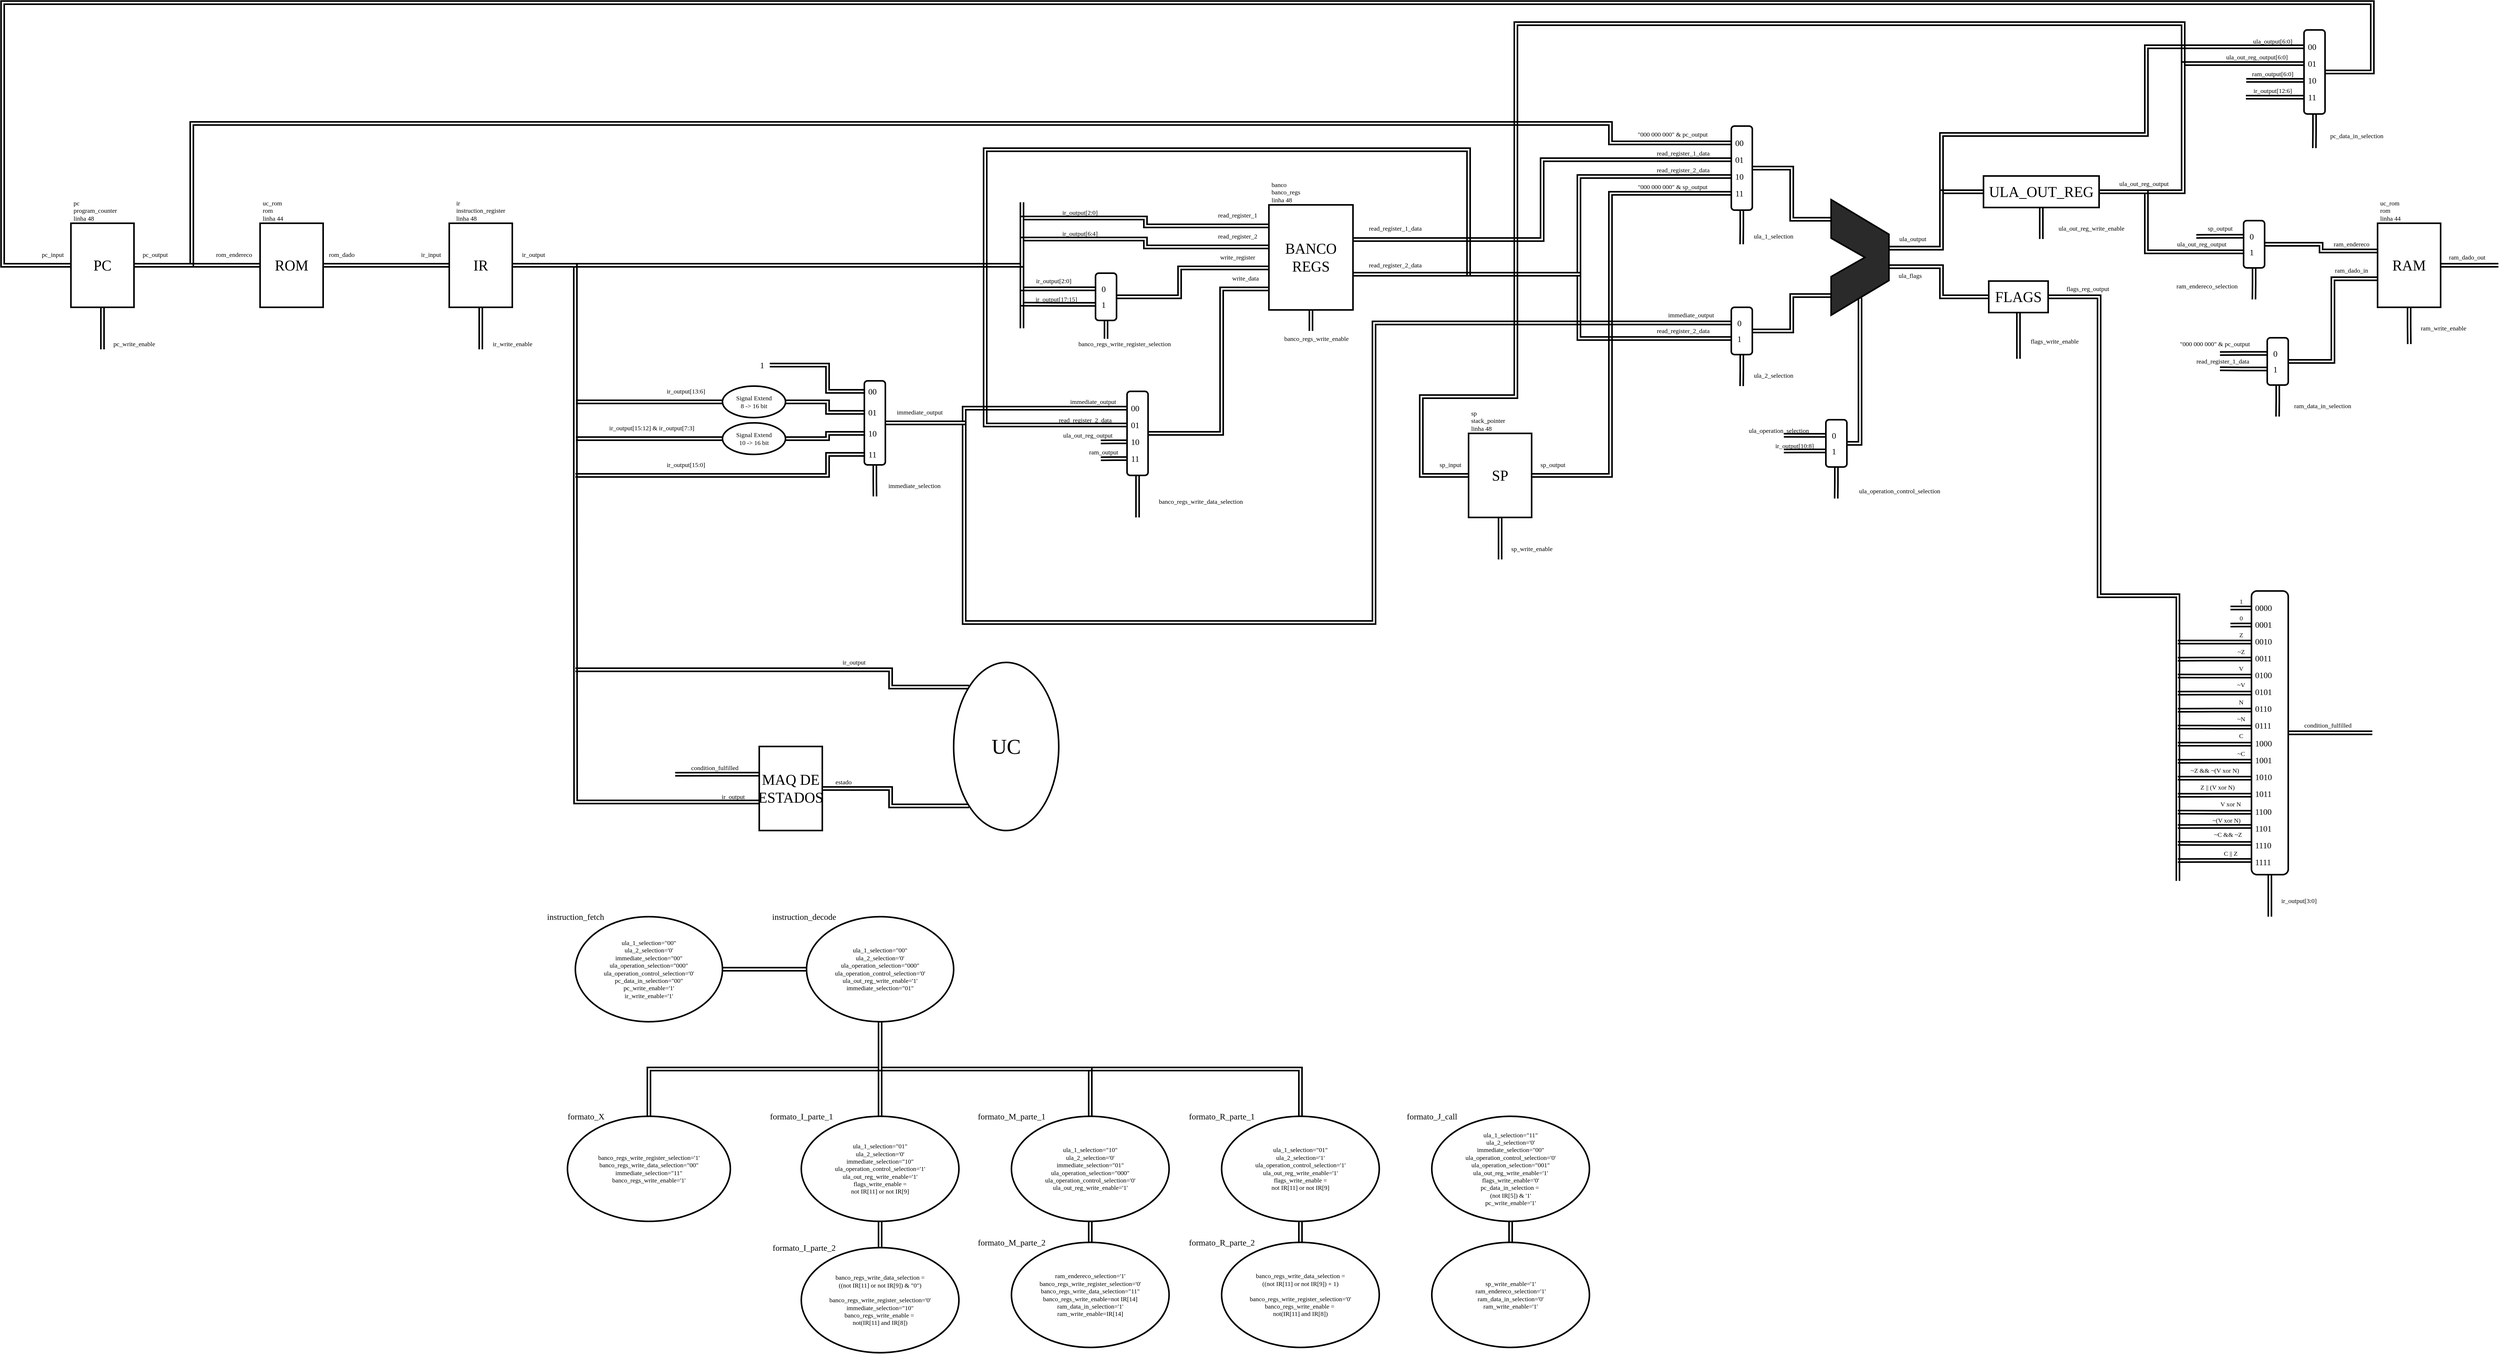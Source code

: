 <mxfile version="18.0.1" type="device"><diagram id="qqdN-pjbbec3xoSLXU8P" name="Page-1"><mxGraphModel dx="1335" dy="2020" grid="1" gridSize="10" guides="1" tooltips="1" connect="1" arrows="1" fold="1" page="1" pageScale="1" pageWidth="827" pageHeight="1169" math="0" shadow="0"><root><mxCell id="0"/><mxCell id="1" parent="0"/><mxCell id="ajbmT2Cx2sZ_RndyyNQ4-5" style="edgeStyle=orthogonalEdgeStyle;shape=link;rounded=0;orthogonalLoop=1;jettySize=auto;html=1;fontFamily=Lucida Console;fontSize=12;strokeWidth=3;shadow=0;" parent="1" source="ajbmT2Cx2sZ_RndyyNQ4-1" edge="1"><mxGeometry relative="1" as="geometry"><mxPoint x="220" y="520" as="targetPoint"/></mxGeometry></mxCell><mxCell id="ajbmT2Cx2sZ_RndyyNQ4-9" style="edgeStyle=orthogonalEdgeStyle;shape=link;rounded=0;orthogonalLoop=1;jettySize=auto;html=1;fontFamily=Lucida Console;fontSize=12;strokeWidth=3;shadow=0;" parent="1" source="ajbmT2Cx2sZ_RndyyNQ4-1" edge="1"><mxGeometry relative="1" as="geometry"><mxPoint x="440" y="360" as="targetPoint"/><Array as="points"><mxPoint x="340" y="360"/><mxPoint x="340" y="360"/></Array></mxGeometry></mxCell><mxCell id="LuQIUwVht_aTHKbbQPm2-102" style="edgeStyle=orthogonalEdgeStyle;shape=link;rounded=0;orthogonalLoop=1;jettySize=auto;html=1;exitX=1;exitY=0.5;exitDx=0;exitDy=0;fontFamily=Lucida Console;fontSize=16;fontColor=default;strokeWidth=3;entryX=0;entryY=0.2;entryDx=0;entryDy=0;entryPerimeter=0;" edge="1" parent="1" source="ajbmT2Cx2sZ_RndyyNQ4-1" target="LuQIUwVht_aTHKbbQPm2-94"><mxGeometry relative="1" as="geometry"><mxPoint x="3310" y="450" as="targetPoint"/><Array as="points"><mxPoint x="390" y="360"/><mxPoint x="390" y="90"/><mxPoint x="3090" y="90"/><mxPoint x="3090" y="127"/></Array></mxGeometry></mxCell><mxCell id="ajbmT2Cx2sZ_RndyyNQ4-1" value="&lt;font style=&quot;font-size: 28px;&quot; face=&quot;Lucida Console&quot;&gt;PC&lt;/font&gt;" style="rounded=0;whiteSpace=wrap;html=1;strokeWidth=3;shadow=0;" parent="1" vertex="1"><mxGeometry x="160" y="280" width="120" height="160" as="geometry"/></mxCell><mxCell id="ajbmT2Cx2sZ_RndyyNQ4-4" value="pc&lt;br&gt;program_counter&lt;br&gt;linha 48" style="text;strokeColor=none;fillColor=none;spacing=5;spacingTop=-5;whiteSpace=wrap;overflow=hidden;rounded=0;fontFamily=Lucida Console;fontSize=12;html=1;strokeWidth=3;shadow=0;" parent="1" vertex="1"><mxGeometry x="160" y="230" width="120" height="50" as="geometry"/></mxCell><mxCell id="ajbmT2Cx2sZ_RndyyNQ4-6" value="pc_write_enable" style="text;html=1;align=center;verticalAlign=middle;resizable=0;points=[];autosize=1;strokeColor=none;fillColor=none;fontSize=12;fontFamily=Lucida Console;strokeWidth=3;shadow=0;" parent="1" vertex="1"><mxGeometry x="220" y="500" width="120" height="20" as="geometry"/></mxCell><mxCell id="ajbmT2Cx2sZ_RndyyNQ4-8" value="pc_input" style="text;html=1;align=center;verticalAlign=middle;resizable=0;points=[];autosize=1;strokeColor=none;fillColor=none;fontSize=12;fontFamily=Lucida Console;strokeWidth=3;shadow=0;" parent="1" vertex="1"><mxGeometry x="90" y="330" width="70" height="20" as="geometry"/></mxCell><mxCell id="ajbmT2Cx2sZ_RndyyNQ4-10" value="pc_output" style="text;html=1;align=center;verticalAlign=middle;resizable=0;points=[];autosize=1;strokeColor=none;fillColor=none;fontSize=12;fontFamily=Lucida Console;strokeWidth=3;shadow=0;" parent="1" vertex="1"><mxGeometry x="280" y="330" width="80" height="20" as="geometry"/></mxCell><mxCell id="ajbmT2Cx2sZ_RndyyNQ4-12" style="edgeStyle=orthogonalEdgeStyle;shape=link;rounded=0;orthogonalLoop=1;jettySize=auto;html=1;fontFamily=Lucida Console;fontSize=12;strokeWidth=3;shadow=0;" parent="1" source="ajbmT2Cx2sZ_RndyyNQ4-14" edge="1"><mxGeometry relative="1" as="geometry"><mxPoint x="440" y="360" as="targetPoint"/></mxGeometry></mxCell><mxCell id="ajbmT2Cx2sZ_RndyyNQ4-13" style="edgeStyle=orthogonalEdgeStyle;shape=link;rounded=0;orthogonalLoop=1;jettySize=auto;html=1;fontFamily=Lucida Console;fontSize=12;strokeWidth=3;shadow=0;" parent="1" source="ajbmT2Cx2sZ_RndyyNQ4-14" edge="1"><mxGeometry relative="1" as="geometry"><mxPoint x="800" y="360" as="targetPoint"/></mxGeometry></mxCell><mxCell id="ajbmT2Cx2sZ_RndyyNQ4-14" value="&lt;font style=&quot;font-size: 28px;&quot; face=&quot;Lucida Console&quot;&gt;ROM&lt;/font&gt;" style="rounded=0;whiteSpace=wrap;html=1;strokeWidth=3;shadow=0;" parent="1" vertex="1"><mxGeometry x="520" y="280" width="120" height="160" as="geometry"/></mxCell><mxCell id="ajbmT2Cx2sZ_RndyyNQ4-15" value="uc_rom&lt;br&gt;rom&lt;br&gt;linha 44" style="text;strokeColor=none;fillColor=none;spacing=5;spacingTop=-5;whiteSpace=wrap;overflow=hidden;rounded=0;fontFamily=Lucida Console;fontSize=12;html=1;strokeWidth=3;shadow=0;" parent="1" vertex="1"><mxGeometry x="520" y="230" width="120" height="50" as="geometry"/></mxCell><mxCell id="ajbmT2Cx2sZ_RndyyNQ4-17" value="rom_endereco" style="text;html=1;align=center;verticalAlign=middle;resizable=0;points=[];autosize=1;strokeColor=none;fillColor=none;fontSize=12;fontFamily=Lucida Console;strokeWidth=3;shadow=0;" parent="1" vertex="1"><mxGeometry x="420" y="330" width="100" height="20" as="geometry"/></mxCell><mxCell id="ajbmT2Cx2sZ_RndyyNQ4-18" value="rom_dado" style="text;html=1;align=center;verticalAlign=middle;resizable=0;points=[];autosize=1;strokeColor=none;fillColor=none;fontSize=12;fontFamily=Lucida Console;strokeWidth=3;shadow=0;" parent="1" vertex="1"><mxGeometry x="640" y="330" width="70" height="20" as="geometry"/></mxCell><mxCell id="ajbmT2Cx2sZ_RndyyNQ4-19" style="edgeStyle=orthogonalEdgeStyle;shape=link;rounded=0;orthogonalLoop=1;jettySize=auto;html=1;fontFamily=Lucida Console;fontSize=12;strokeWidth=3;shadow=0;" parent="1" source="ajbmT2Cx2sZ_RndyyNQ4-22" edge="1"><mxGeometry relative="1" as="geometry"><mxPoint x="940" y="520" as="targetPoint"/></mxGeometry></mxCell><mxCell id="ajbmT2Cx2sZ_RndyyNQ4-20" style="edgeStyle=orthogonalEdgeStyle;shape=link;rounded=0;orthogonalLoop=1;jettySize=auto;html=1;fontFamily=Lucida Console;fontSize=12;strokeWidth=3;shadow=0;" parent="1" source="ajbmT2Cx2sZ_RndyyNQ4-22" edge="1"><mxGeometry relative="1" as="geometry"><mxPoint x="800" y="360" as="targetPoint"/></mxGeometry></mxCell><mxCell id="ajbmT2Cx2sZ_RndyyNQ4-21" style="edgeStyle=orthogonalEdgeStyle;shape=link;rounded=0;orthogonalLoop=1;jettySize=auto;html=1;fontFamily=Lucida Console;fontSize=12;strokeWidth=3;shadow=0;" parent="1" source="ajbmT2Cx2sZ_RndyyNQ4-22" edge="1"><mxGeometry relative="1" as="geometry"><mxPoint x="1120" y="800" as="targetPoint"/><Array as="points"><mxPoint x="1060" y="360"/><mxPoint x="1060" y="360"/></Array></mxGeometry></mxCell><mxCell id="ajbmT2Cx2sZ_RndyyNQ4-22" value="&lt;font style=&quot;font-size: 28px;&quot; face=&quot;Lucida Console&quot;&gt;IR&lt;/font&gt;" style="rounded=0;whiteSpace=wrap;html=1;strokeWidth=3;shadow=0;" parent="1" vertex="1"><mxGeometry x="880" y="280" width="120" height="160" as="geometry"/></mxCell><mxCell id="ajbmT2Cx2sZ_RndyyNQ4-23" value="&lt;div style=&quot;text-align: left;&quot;&gt;&lt;span style=&quot;background-color: initial;&quot;&gt;ir&lt;/span&gt;&lt;/div&gt;instruction_register&lt;br&gt;&lt;div style=&quot;text-align: left;&quot;&gt;&lt;span style=&quot;background-color: initial;&quot;&gt;linha 48&lt;/span&gt;&lt;/div&gt;" style="text;strokeColor=none;fillColor=none;spacing=5;spacingTop=-5;whiteSpace=wrap;overflow=hidden;rounded=0;fontFamily=Lucida Console;fontSize=12;html=1;align=center;strokeWidth=3;shadow=0;" parent="1" vertex="1"><mxGeometry x="860" y="230" width="160" height="50" as="geometry"/></mxCell><mxCell id="ajbmT2Cx2sZ_RndyyNQ4-24" value="ir_write_enable" style="text;html=1;align=center;verticalAlign=middle;resizable=0;points=[];autosize=1;strokeColor=none;fillColor=none;fontSize=12;fontFamily=Lucida Console;strokeWidth=3;shadow=0;" parent="1" vertex="1"><mxGeometry x="940" y="500" width="120" height="20" as="geometry"/></mxCell><mxCell id="ajbmT2Cx2sZ_RndyyNQ4-25" value="ir_input" style="text;html=1;align=center;verticalAlign=middle;resizable=0;points=[];autosize=1;strokeColor=none;fillColor=none;fontSize=12;fontFamily=Lucida Console;strokeWidth=3;shadow=0;" parent="1" vertex="1"><mxGeometry x="810" y="330" width="70" height="20" as="geometry"/></mxCell><mxCell id="ajbmT2Cx2sZ_RndyyNQ4-26" value="ir_output" style="text;html=1;align=center;verticalAlign=middle;resizable=0;points=[];autosize=1;strokeColor=none;fillColor=none;fontSize=12;fontFamily=Lucida Console;strokeWidth=3;shadow=0;" parent="1" vertex="1"><mxGeometry x="1000" y="330" width="80" height="20" as="geometry"/></mxCell><mxCell id="LuQIUwVht_aTHKbbQPm2-111" style="edgeStyle=orthogonalEdgeStyle;shape=link;rounded=0;orthogonalLoop=1;jettySize=auto;html=1;exitX=0;exitY=0.17;exitDx=0;exitDy=0;exitPerimeter=0;entryX=1;entryY=0.5;entryDx=0;entryDy=0;entryPerimeter=0;fontFamily=Lucida Console;fontSize=16;fontColor=default;strokeWidth=3;" edge="1" parent="1" source="ajbmT2Cx2sZ_RndyyNQ4-35" target="LuQIUwVht_aTHKbbQPm2-94"><mxGeometry relative="1" as="geometry"/></mxCell><mxCell id="LuQIUwVht_aTHKbbQPm2-116" style="edgeStyle=orthogonalEdgeStyle;shape=link;rounded=0;orthogonalLoop=1;jettySize=auto;html=1;exitX=0;exitY=0.83;exitDx=0;exitDy=0;exitPerimeter=0;entryX=1;entryY=0.5;entryDx=0;entryDy=0;entryPerimeter=0;fontFamily=Lucida Console;fontSize=16;fontColor=default;strokeWidth=3;" edge="1" parent="1" source="ajbmT2Cx2sZ_RndyyNQ4-35" target="LuQIUwVht_aTHKbbQPm2-113"><mxGeometry relative="1" as="geometry"/></mxCell><mxCell id="LuQIUwVht_aTHKbbQPm2-126" style="edgeStyle=orthogonalEdgeStyle;shape=link;rounded=0;orthogonalLoop=1;jettySize=auto;html=1;exitX=0.5;exitY=0.85;exitDx=0;exitDy=0;exitPerimeter=0;fontFamily=Lucida Console;fontSize=16;fontColor=default;strokeWidth=3;entryX=1;entryY=0.5;entryDx=0;entryDy=0;entryPerimeter=0;" edge="1" parent="1" source="ajbmT2Cx2sZ_RndyyNQ4-35" target="LuQIUwVht_aTHKbbQPm2-182"><mxGeometry relative="1" as="geometry"><mxPoint x="3564.947" y="560" as="targetPoint"/></mxGeometry></mxCell><mxCell id="LuQIUwVht_aTHKbbQPm2-128" style="edgeStyle=orthogonalEdgeStyle;shape=link;rounded=0;orthogonalLoop=1;jettySize=auto;html=1;exitX=1;exitY=0.58;exitDx=0;exitDy=0;exitPerimeter=0;fontFamily=Lucida Console;fontSize=16;fontColor=default;strokeWidth=3;entryX=0;entryY=0.5;entryDx=0;entryDy=0;" edge="1" parent="1" source="ajbmT2Cx2sZ_RndyyNQ4-35" target="LuQIUwVht_aTHKbbQPm2-129"><mxGeometry relative="1" as="geometry"><mxPoint x="3730" y="362.211" as="targetPoint"/><Array as="points"><mxPoint x="3720" y="363"/><mxPoint x="3720" y="420"/></Array></mxGeometry></mxCell><mxCell id="LuQIUwVht_aTHKbbQPm2-132" style="edgeStyle=orthogonalEdgeStyle;shape=link;rounded=0;orthogonalLoop=1;jettySize=auto;html=1;exitX=1;exitY=0.42;exitDx=0;exitDy=0;exitPerimeter=0;fontFamily=Lucida Console;fontSize=16;fontColor=default;strokeWidth=3;" edge="1" parent="1" source="ajbmT2Cx2sZ_RndyyNQ4-35"><mxGeometry relative="1" as="geometry"><mxPoint x="3800" y="220" as="targetPoint"/><Array as="points"><mxPoint x="3720" y="327"/><mxPoint x="3720" y="220"/></Array></mxGeometry></mxCell><mxCell id="LuQIUwVht_aTHKbbQPm2-163" style="edgeStyle=orthogonalEdgeStyle;shape=link;rounded=0;orthogonalLoop=1;jettySize=auto;html=1;exitX=1;exitY=0.42;exitDx=0;exitDy=0;exitPerimeter=0;entryX=0;entryY=0.2;entryDx=0;entryDy=0;entryPerimeter=0;fontFamily=Lucida Console;fontSize=16;fontColor=default;strokeWidth=3;" edge="1" parent="1" source="ajbmT2Cx2sZ_RndyyNQ4-35" target="LuQIUwVht_aTHKbbQPm2-157"><mxGeometry relative="1" as="geometry"><Array as="points"><mxPoint x="3720" y="327"/><mxPoint x="3720" y="111"/><mxPoint x="4110" y="111"/><mxPoint x="4110" y="-56"/></Array></mxGeometry></mxCell><mxCell id="ajbmT2Cx2sZ_RndyyNQ4-35" value="" style="shape=stencil(tZXLbsMgEEW/pQuWiXikVreV2/4HsSc1igMW0Cb9+2Kwq5IYN/VjgzQzcLgwF4FYbireAKK4QuwFUUoodqOLzyHOupCbBgobcgdxgTKkjdXqCGdR2m69kBVoYdsqe0X4GbU8jFheKCkdQShposqvuoNxId1afAmwbu+vKGoc/wQWdCc4ZBF9ux+7fVwHTFbSG2N79YvrXQ4cKyZrNW4xMJmOZbnLpMzN8j0vju9afchyUMzDZuPGg6jr8JJ+NmjzA/Mb3j60m0JfPqlP+OP5DF9LD6iFTAJ2Ewgsblg2W8TTbAKZchPZlYrdbATL7kEUtTKQnOW9l7BE761xX3lCwqPOl0rDiHkHbPtvx8Z3dNWq8U6Nnz4pzC+7OZnPhr/QJ74B);whiteSpace=wrap;html=1;strokeWidth=3;shadow=0;points=[[0,0.17,0,0,0],[0,0.83,0,0,0],[0.5,0.15,0,0,0],[0.5,0.85,0,0,0],[1,0.42,0,0,0],[1,0.58,0,0,0]];fillColor=#2A2A2A;gradientColor=none;strokeColor=default;" parent="1" vertex="1"><mxGeometry x="3510" y="235" width="110" height="220" as="geometry"/></mxCell><mxCell id="ajbmT2Cx2sZ_RndyyNQ4-36" style="edgeStyle=orthogonalEdgeStyle;shape=link;rounded=0;orthogonalLoop=1;jettySize=auto;html=1;fontFamily=Lucida Console;fontSize=12;strokeWidth=3;shadow=0;" parent="1" source="ajbmT2Cx2sZ_RndyyNQ4-39" edge="1"><mxGeometry relative="1" as="geometry"><mxPoint x="2520" y="485" as="targetPoint"/></mxGeometry></mxCell><mxCell id="LuQIUwVht_aTHKbbQPm2-48" style="edgeStyle=orthogonalEdgeStyle;shape=link;rounded=0;orthogonalLoop=1;jettySize=auto;html=1;exitX=0;exitY=0.8;exitDx=0;exitDy=0;exitPerimeter=0;fontFamily=Lucida Console;fontSize=16;fontColor=default;strokeWidth=3;" edge="1" parent="1" source="ajbmT2Cx2sZ_RndyyNQ4-39"><mxGeometry relative="1" as="geometry"><mxPoint x="2270" y="680" as="targetPoint"/><Array as="points"><mxPoint x="2350" y="405"/><mxPoint x="2350" y="680"/></Array></mxGeometry></mxCell><mxCell id="LuQIUwVht_aTHKbbQPm2-50" style="edgeStyle=orthogonalEdgeStyle;shape=link;rounded=0;orthogonalLoop=1;jettySize=auto;html=1;exitX=0;exitY=0.4;exitDx=0;exitDy=0;exitPerimeter=0;fontFamily=Lucida Console;fontSize=16;fontColor=default;strokeWidth=3;" edge="1" parent="1" source="ajbmT2Cx2sZ_RndyyNQ4-39"><mxGeometry relative="1" as="geometry"><mxPoint x="1970" y="325" as="targetPoint"/><Array as="points"><mxPoint x="2205" y="325"/><mxPoint x="2205" y="310"/><mxPoint x="1970" y="310"/></Array></mxGeometry></mxCell><mxCell id="LuQIUwVht_aTHKbbQPm2-51" style="edgeStyle=orthogonalEdgeStyle;shape=link;rounded=0;orthogonalLoop=1;jettySize=auto;html=1;exitX=0;exitY=0.2;exitDx=0;exitDy=0;exitPerimeter=0;fontFamily=Lucida Console;fontSize=16;fontColor=default;strokeWidth=3;" edge="1" parent="1" source="ajbmT2Cx2sZ_RndyyNQ4-39"><mxGeometry relative="1" as="geometry"><mxPoint x="1970" y="285" as="targetPoint"/><Array as="points"><mxPoint x="2205" y="285"/><mxPoint x="2205" y="270"/><mxPoint x="1970" y="270"/></Array></mxGeometry></mxCell><mxCell id="LuQIUwVht_aTHKbbQPm2-82" style="edgeStyle=orthogonalEdgeStyle;shape=link;rounded=0;orthogonalLoop=1;jettySize=auto;html=1;exitX=0;exitY=0.6;exitDx=0;exitDy=0;exitPerimeter=0;fontFamily=Lucida Console;fontSize=16;fontColor=default;strokeWidth=3;" edge="1" parent="1" source="ajbmT2Cx2sZ_RndyyNQ4-39"><mxGeometry relative="1" as="geometry"><mxPoint x="2220" y="420" as="targetPoint"/><Array as="points"><mxPoint x="2270" y="365"/><mxPoint x="2270" y="420"/></Array></mxGeometry></mxCell><mxCell id="LuQIUwVht_aTHKbbQPm2-89" style="edgeStyle=orthogonalEdgeStyle;shape=link;rounded=0;orthogonalLoop=1;jettySize=auto;html=1;exitX=1;exitY=0.33;exitDx=0;exitDy=0;exitPerimeter=0;fontFamily=Lucida Console;fontSize=16;fontColor=default;strokeWidth=3;entryX=0;entryY=0.4;entryDx=0;entryDy=0;entryPerimeter=0;" edge="1" parent="1" source="ajbmT2Cx2sZ_RndyyNQ4-39" target="LuQIUwVht_aTHKbbQPm2-94"><mxGeometry relative="1" as="geometry"><mxPoint x="2700" y="310.714" as="targetPoint"/></mxGeometry></mxCell><mxCell id="LuQIUwVht_aTHKbbQPm2-90" style="edgeStyle=orthogonalEdgeStyle;shape=link;rounded=0;orthogonalLoop=1;jettySize=auto;html=1;exitX=1;exitY=0.66;exitDx=0;exitDy=0;exitPerimeter=0;fontFamily=Lucida Console;fontSize=16;fontColor=default;strokeWidth=3;entryX=0;entryY=0.6;entryDx=0;entryDy=0;entryPerimeter=0;" edge="1" parent="1" source="ajbmT2Cx2sZ_RndyyNQ4-39" target="LuQIUwVht_aTHKbbQPm2-94"><mxGeometry relative="1" as="geometry"><mxPoint x="3120" y="550" as="targetPoint"/><Array as="points"><mxPoint x="3030" y="377"/><mxPoint x="3030" y="191"/></Array></mxGeometry></mxCell><mxCell id="LuQIUwVht_aTHKbbQPm2-118" style="edgeStyle=orthogonalEdgeStyle;shape=link;rounded=0;orthogonalLoop=1;jettySize=auto;html=1;exitX=1;exitY=0.66;exitDx=0;exitDy=0;exitPerimeter=0;entryX=0;entryY=0.66;entryDx=0;entryDy=0;entryPerimeter=0;fontFamily=Lucida Console;fontSize=16;fontColor=default;strokeWidth=3;" edge="1" parent="1" source="ajbmT2Cx2sZ_RndyyNQ4-39" target="LuQIUwVht_aTHKbbQPm2-113"><mxGeometry relative="1" as="geometry"><Array as="points"><mxPoint x="3030" y="377"/><mxPoint x="3030" y="499"/></Array></mxGeometry></mxCell><mxCell id="ajbmT2Cx2sZ_RndyyNQ4-39" value="&lt;font style=&quot;font-size: 28px;&quot; face=&quot;Lucida Console&quot;&gt;BANCO REGS&lt;/font&gt;" style="rounded=0;whiteSpace=wrap;html=1;strokeWidth=3;shadow=0;points=[[0,0,0,0,0],[0,0.2,0,0,0],[0,0.4,0,0,0],[0,0.6,0,0,0],[0,0.8,0,0,0],[0,1,0,0,0],[0.25,0,0,0,0],[0.25,1,0,0,0],[0.5,0,0,0,0],[0.5,1,0,0,0],[0.75,0,0,0,0],[0.75,1,0,0,0],[1,0,0,0,0],[1,0.33,0,0,0],[1,0.66,0,0,0],[1,1,0,0,0]];" parent="1" vertex="1"><mxGeometry x="2440" y="245" width="160" height="200" as="geometry"/></mxCell><mxCell id="ajbmT2Cx2sZ_RndyyNQ4-40" value="&lt;div style=&quot;&quot;&gt;banco&lt;br&gt;&lt;/div&gt;&lt;div style=&quot;&quot;&gt;&lt;span style=&quot;background-color: initial;&quot;&gt;banco_regs&lt;/span&gt;&lt;/div&gt;&lt;div style=&quot;&quot;&gt;&lt;span style=&quot;background-color: initial;&quot;&gt;linha 48&lt;/span&gt;&lt;/div&gt;" style="text;strokeColor=none;fillColor=none;spacing=5;spacingTop=-5;whiteSpace=wrap;overflow=hidden;rounded=0;fontFamily=Lucida Console;fontSize=12;html=1;align=left;strokeWidth=3;shadow=0;" parent="1" vertex="1"><mxGeometry x="2440" y="195" width="120" height="50" as="geometry"/></mxCell><mxCell id="ajbmT2Cx2sZ_RndyyNQ4-41" value="banco_regs_write_enable" style="text;html=1;align=center;verticalAlign=middle;resizable=0;points=[];autosize=1;strokeColor=none;fillColor=none;fontSize=12;fontFamily=Lucida Console;strokeWidth=3;shadow=0;" parent="1" vertex="1"><mxGeometry x="2440" y="490" width="180" height="20" as="geometry"/></mxCell><mxCell id="ajbmT2Cx2sZ_RndyyNQ4-42" value="read_register_1" style="text;html=1;align=center;verticalAlign=middle;resizable=0;points=[];autosize=1;strokeColor=none;fillColor=none;fontSize=12;fontFamily=Lucida Console;strokeWidth=3;shadow=0;" parent="1" vertex="1"><mxGeometry x="2320" y="255" width="120" height="20" as="geometry"/></mxCell><mxCell id="ajbmT2Cx2sZ_RndyyNQ4-43" value="read_register_1_data" style="text;html=1;align=center;verticalAlign=middle;resizable=0;points=[];autosize=1;strokeColor=none;fillColor=none;fontSize=12;fontFamily=Lucida Console;strokeWidth=3;shadow=0;" parent="1" vertex="1"><mxGeometry x="2600" y="280" width="160" height="20" as="geometry"/></mxCell><mxCell id="ajbmT2Cx2sZ_RndyyNQ4-52" value="read_register_2" style="text;html=1;align=center;verticalAlign=middle;resizable=0;points=[];autosize=1;strokeColor=none;fillColor=none;fontSize=12;fontFamily=Lucida Console;strokeWidth=3;shadow=0;" parent="1" vertex="1"><mxGeometry x="2320" y="295" width="120" height="20" as="geometry"/></mxCell><mxCell id="ajbmT2Cx2sZ_RndyyNQ4-59" value="write_register" style="text;html=1;align=center;verticalAlign=middle;resizable=0;points=[];autosize=1;strokeColor=none;fillColor=none;fontSize=12;fontFamily=Lucida Console;strokeWidth=3;shadow=0;" parent="1" vertex="1"><mxGeometry x="2320" y="335" width="120" height="20" as="geometry"/></mxCell><mxCell id="ajbmT2Cx2sZ_RndyyNQ4-61" value="write_data" style="text;html=1;align=center;verticalAlign=middle;resizable=0;points=[];autosize=1;strokeColor=none;fillColor=none;fontSize=12;fontFamily=Lucida Console;strokeWidth=3;shadow=0;" parent="1" vertex="1"><mxGeometry x="2350" y="374.57" width="90" height="20" as="geometry"/></mxCell><mxCell id="ajbmT2Cx2sZ_RndyyNQ4-65" value="read_register_2_data" style="text;html=1;align=center;verticalAlign=middle;resizable=0;points=[];autosize=1;strokeColor=none;fillColor=none;fontSize=12;fontFamily=Lucida Console;strokeWidth=3;shadow=0;" parent="1" vertex="1"><mxGeometry x="2600" y="350" width="160" height="20" as="geometry"/></mxCell><mxCell id="LuQIUwVht_aTHKbbQPm2-9" value="" style="endArrow=none;html=1;rounded=0;fontSize=12;shape=link;strokeWidth=3;" edge="1" parent="1"><mxGeometry width="50" height="50" relative="1" as="geometry"><mxPoint x="1120" y="760" as="sourcePoint"/><mxPoint x="1670" y="720" as="targetPoint"/><Array as="points"><mxPoint x="1600" y="760"/><mxPoint x="1600" y="720"/></Array></mxGeometry></mxCell><mxCell id="LuQIUwVht_aTHKbbQPm2-11" value="ir_output[15:0]" style="text;html=1;align=center;verticalAlign=middle;resizable=0;points=[];autosize=1;strokeColor=none;fillColor=none;fontSize=12;fontFamily=Lucida Console;strokeWidth=3;shadow=0;" vertex="1" parent="1"><mxGeometry x="1270" y="730" width="120" height="20" as="geometry"/></mxCell><mxCell id="LuQIUwVht_aTHKbbQPm2-12" value="" style="endArrow=none;html=1;rounded=0;fontSize=12;shape=link;strokeWidth=3;" edge="1" parent="1"><mxGeometry width="50" height="50" relative="1" as="geometry"><mxPoint x="1121" y="690" as="sourcePoint"/><mxPoint x="1400" y="690" as="targetPoint"/></mxGeometry></mxCell><mxCell id="LuQIUwVht_aTHKbbQPm2-13" value="ir_output[15:12] &amp;amp; ir_output[7:3]" style="text;html=1;align=center;verticalAlign=middle;resizable=0;points=[];autosize=1;strokeColor=none;fillColor=none;fontSize=12;fontFamily=Lucida Console;strokeWidth=3;shadow=0;" vertex="1" parent="1"><mxGeometry x="1140" y="660" width="250" height="20" as="geometry"/></mxCell><mxCell id="LuQIUwVht_aTHKbbQPm2-14" value="Signal Extend&lt;br&gt;10 -&amp;gt; 16 bit" style="ellipse;whiteSpace=wrap;html=1;rounded=0;fontSize=12;strokeWidth=3;shadow=0;fontFamily=Lucida Console;" vertex="1" parent="1"><mxGeometry x="1400" y="660" width="120" height="60" as="geometry"/></mxCell><mxCell id="LuQIUwVht_aTHKbbQPm2-15" value="" style="endArrow=none;html=1;rounded=0;fontFamily=Lucida Console;fontSize=12;fontColor=default;shape=link;exitX=1;exitY=0.5;exitDx=0;exitDy=0;" edge="1" parent="1" source="LuQIUwVht_aTHKbbQPm2-14"><mxGeometry width="50" height="50" relative="1" as="geometry"><mxPoint x="1320" y="710" as="sourcePoint"/><mxPoint x="1670" y="680" as="targetPoint"/><Array as="points"><mxPoint x="1600" y="690"/><mxPoint x="1600" y="680"/></Array></mxGeometry></mxCell><mxCell id="LuQIUwVht_aTHKbbQPm2-16" value="" style="endArrow=none;html=1;rounded=0;fontSize=12;shape=link;strokeWidth=3;" edge="1" parent="1"><mxGeometry width="50" height="50" relative="1" as="geometry"><mxPoint x="1121" y="620" as="sourcePoint"/><mxPoint x="1400" y="620" as="targetPoint"/></mxGeometry></mxCell><mxCell id="LuQIUwVht_aTHKbbQPm2-17" value="ir_output[13:6]" style="text;html=1;align=center;verticalAlign=middle;resizable=0;points=[];autosize=1;strokeColor=none;fillColor=none;fontSize=12;fontFamily=Lucida Console;strokeWidth=3;shadow=0;" vertex="1" parent="1"><mxGeometry x="1270" y="590" width="120" height="20" as="geometry"/></mxCell><mxCell id="LuQIUwVht_aTHKbbQPm2-18" value="Signal Extend&lt;br&gt;8 -&amp;gt; 16 bit" style="ellipse;whiteSpace=wrap;html=1;rounded=0;fontSize=12;strokeWidth=3;shadow=0;fontFamily=Lucida Console;" vertex="1" parent="1"><mxGeometry x="1400" y="590" width="120" height="60" as="geometry"/></mxCell><mxCell id="LuQIUwVht_aTHKbbQPm2-19" value="" style="endArrow=none;html=1;rounded=0;fontFamily=Lucida Console;fontSize=12;fontColor=default;shape=link;exitX=1;exitY=0.5;exitDx=0;exitDy=0;" edge="1" parent="1" source="LuQIUwVht_aTHKbbQPm2-18"><mxGeometry width="50" height="50" relative="1" as="geometry"><mxPoint x="1320" y="640" as="sourcePoint"/><mxPoint x="1670" y="640" as="targetPoint"/><Array as="points"><mxPoint x="1600" y="620"/><mxPoint x="1600" y="640"/></Array></mxGeometry></mxCell><mxCell id="LuQIUwVht_aTHKbbQPm2-20" value="" style="endArrow=none;html=1;rounded=0;fontSize=12;shape=link;" edge="1" parent="1"><mxGeometry width="50" height="50" relative="1" as="geometry"><mxPoint x="1490" y="550" as="sourcePoint"/><mxPoint x="1670" y="600" as="targetPoint"/><Array as="points"><mxPoint x="1600" y="550"/><mxPoint x="1600" y="600"/></Array></mxGeometry></mxCell><mxCell id="LuQIUwVht_aTHKbbQPm2-21" value="1" style="text;html=1;align=center;verticalAlign=middle;resizable=0;points=[];autosize=1;strokeColor=none;fillColor=none;fontSize=16;fontFamily=Lucida Console;strokeWidth=3;shadow=0;" vertex="1" parent="1"><mxGeometry x="1460" y="540" width="30" height="20" as="geometry"/></mxCell><mxCell id="LuQIUwVht_aTHKbbQPm2-43" style="edgeStyle=orthogonalEdgeStyle;shape=link;rounded=0;orthogonalLoop=1;jettySize=auto;html=1;fontFamily=Lucida Console;fontSize=16;fontColor=default;strokeWidth=3;" edge="1" parent="1" source="LuQIUwVht_aTHKbbQPm2-22"><mxGeometry relative="1" as="geometry"><mxPoint x="1860" y="650" as="targetPoint"/><Array as="points"><mxPoint x="1860" y="660"/><mxPoint x="1860" y="650"/></Array></mxGeometry></mxCell><mxCell id="LuQIUwVht_aTHKbbQPm2-117" style="edgeStyle=orthogonalEdgeStyle;shape=link;rounded=0;orthogonalLoop=1;jettySize=auto;html=1;exitX=1;exitY=0.5;exitDx=0;exitDy=0;fontFamily=Lucida Console;fontSize=16;fontColor=default;strokeWidth=3;entryX=0;entryY=0.33;entryDx=0;entryDy=0;entryPerimeter=0;" edge="1" parent="1" source="LuQIUwVht_aTHKbbQPm2-22" target="LuQIUwVht_aTHKbbQPm2-113"><mxGeometry relative="1" as="geometry"><mxPoint x="3226.667" y="460" as="targetPoint"/><Array as="points"><mxPoint x="1860" y="660"/><mxPoint x="1860" y="1040"/><mxPoint x="2640" y="1040"/><mxPoint x="2640" y="470"/></Array></mxGeometry></mxCell><mxCell id="LuQIUwVht_aTHKbbQPm2-152" style="edgeStyle=orthogonalEdgeStyle;shape=link;rounded=0;orthogonalLoop=1;jettySize=auto;html=1;exitX=0.5;exitY=1;exitDx=0;exitDy=0;fontFamily=Lucida Console;fontSize=16;fontColor=default;strokeWidth=3;" edge="1" parent="1" source="LuQIUwVht_aTHKbbQPm2-22"><mxGeometry relative="1" as="geometry"><mxPoint x="1690.217" y="800" as="targetPoint"/></mxGeometry></mxCell><mxCell id="LuQIUwVht_aTHKbbQPm2-22" value="&lt;p style=&quot;line-height: 1;&quot;&gt;&lt;/p&gt;&lt;div style=&quot;&quot;&gt;&lt;/div&gt;&lt;div style=&quot;&quot;&gt;&lt;br&gt;&lt;/div&gt;&lt;p&gt;&lt;/p&gt;" style="rounded=1;whiteSpace=wrap;html=1;shadow=0;fontFamily=Lucida Console;fontSize=16;fontColor=default;strokeColor=default;strokeWidth=3;fillColor=default;align=center;" vertex="1" parent="1"><mxGeometry x="1670" y="580" width="40" height="160" as="geometry"/></mxCell><mxCell id="LuQIUwVht_aTHKbbQPm2-23" value="00" style="text;html=1;align=center;verticalAlign=middle;resizable=0;points=[];autosize=1;strokeColor=none;fillColor=none;fontSize=16;fontFamily=Lucida Console;fontColor=default;" vertex="1" parent="1"><mxGeometry x="1670" y="590" width="30" height="20" as="geometry"/></mxCell><mxCell id="LuQIUwVht_aTHKbbQPm2-26" value="01" style="text;html=1;align=center;verticalAlign=middle;resizable=0;points=[];autosize=1;strokeColor=none;fillColor=none;fontSize=16;fontFamily=Lucida Console;fontColor=default;" vertex="1" parent="1"><mxGeometry x="1670" y="630" width="30" height="20" as="geometry"/></mxCell><mxCell id="LuQIUwVht_aTHKbbQPm2-27" value="10" style="text;html=1;align=center;verticalAlign=middle;resizable=0;points=[];autosize=1;strokeColor=none;fillColor=none;fontSize=16;fontFamily=Lucida Console;fontColor=default;" vertex="1" parent="1"><mxGeometry x="1670" y="670" width="30" height="20" as="geometry"/></mxCell><mxCell id="LuQIUwVht_aTHKbbQPm2-28" value="11" style="text;html=1;align=center;verticalAlign=middle;resizable=0;points=[];autosize=1;strokeColor=none;fillColor=none;fontSize=16;fontFamily=Lucida Console;fontColor=default;" vertex="1" parent="1"><mxGeometry x="1670" y="710" width="30" height="20" as="geometry"/></mxCell><mxCell id="LuQIUwVht_aTHKbbQPm2-30" value="immediate_output" style="text;html=1;align=center;verticalAlign=middle;resizable=0;points=[];autosize=1;strokeColor=none;fillColor=none;fontSize=12;fontFamily=Lucida Console;strokeWidth=3;shadow=0;" vertex="1" parent="1"><mxGeometry x="1710" y="630" width="130" height="20" as="geometry"/></mxCell><mxCell id="LuQIUwVht_aTHKbbQPm2-31" value="" style="endArrow=none;html=1;rounded=0;fontSize=12;shape=link;strokeWidth=3;" edge="1" parent="1"><mxGeometry width="50" height="50" relative="1" as="geometry"><mxPoint x="1490" y="550" as="sourcePoint"/><mxPoint x="1670" y="600" as="targetPoint"/><Array as="points"><mxPoint x="1600" y="550"/><mxPoint x="1600" y="600"/></Array></mxGeometry></mxCell><mxCell id="LuQIUwVht_aTHKbbQPm2-32" value="" style="endArrow=none;html=1;rounded=0;fontFamily=Lucida Console;fontSize=12;fontColor=default;shape=link;exitX=1;exitY=0.5;exitDx=0;exitDy=0;strokeWidth=3;" edge="1" parent="1"><mxGeometry width="50" height="50" relative="1" as="geometry"><mxPoint x="1520" y="620" as="sourcePoint"/><mxPoint x="1670" y="640" as="targetPoint"/><Array as="points"><mxPoint x="1600" y="620"/><mxPoint x="1600" y="640"/></Array></mxGeometry></mxCell><mxCell id="LuQIUwVht_aTHKbbQPm2-33" value="" style="endArrow=none;html=1;rounded=0;fontFamily=Lucida Console;fontSize=12;fontColor=default;shape=link;exitX=1;exitY=0.5;exitDx=0;exitDy=0;strokeWidth=3;" edge="1" parent="1"><mxGeometry width="50" height="50" relative="1" as="geometry"><mxPoint x="1520" y="690" as="sourcePoint"/><mxPoint x="1670" y="680" as="targetPoint"/><Array as="points"><mxPoint x="1600" y="690"/><mxPoint x="1600" y="680"/></Array></mxGeometry></mxCell><mxCell id="LuQIUwVht_aTHKbbQPm2-53" value="" style="endArrow=none;html=1;rounded=0;fontFamily=Lucida Console;fontSize=16;fontColor=default;strokeWidth=3;shape=link;" edge="1" parent="1"><mxGeometry width="50" height="50" relative="1" as="geometry"><mxPoint x="1110" y="360" as="sourcePoint"/><mxPoint x="1970" y="240" as="targetPoint"/><Array as="points"><mxPoint x="1970" y="360"/></Array></mxGeometry></mxCell><mxCell id="LuQIUwVht_aTHKbbQPm2-55" value="ir_output[2:0]" style="text;html=1;align=center;verticalAlign=middle;resizable=0;points=[];autosize=1;strokeColor=none;fillColor=none;fontSize=12;fontFamily=Lucida Console;strokeWidth=3;shadow=0;" vertex="1" parent="1"><mxGeometry x="2020" y="250" width="120" height="20" as="geometry"/></mxCell><mxCell id="LuQIUwVht_aTHKbbQPm2-57" value="ir_output[6:4]" style="text;html=1;align=center;verticalAlign=middle;resizable=0;points=[];autosize=1;strokeColor=none;fillColor=none;fontSize=12;fontFamily=Lucida Console;strokeWidth=3;shadow=0;" vertex="1" parent="1"><mxGeometry x="2020" y="290" width="120" height="20" as="geometry"/></mxCell><mxCell id="LuQIUwVht_aTHKbbQPm2-66" style="edgeStyle=orthogonalEdgeStyle;shape=link;rounded=0;orthogonalLoop=1;jettySize=auto;html=1;exitX=1;exitY=0.5;exitDx=0;exitDy=0;fontFamily=Lucida Console;fontSize=16;fontColor=default;strokeWidth=3;" edge="1" parent="1" source="LuQIUwVht_aTHKbbQPm2-58"><mxGeometry relative="1" as="geometry"><mxPoint x="2220" y="420" as="targetPoint"/></mxGeometry></mxCell><mxCell id="LuQIUwVht_aTHKbbQPm2-83" style="edgeStyle=orthogonalEdgeStyle;shape=link;rounded=0;orthogonalLoop=1;jettySize=auto;html=1;exitX=0;exitY=0.33;exitDx=0;exitDy=0;exitPerimeter=0;fontFamily=Lucida Console;fontSize=16;fontColor=default;strokeWidth=3;" edge="1" parent="1" source="LuQIUwVht_aTHKbbQPm2-58"><mxGeometry relative="1" as="geometry"><mxPoint x="1970" y="400" as="targetPoint"/><Array as="points"><mxPoint x="2050" y="405"/><mxPoint x="1970" y="405"/></Array></mxGeometry></mxCell><mxCell id="LuQIUwVht_aTHKbbQPm2-84" style="edgeStyle=orthogonalEdgeStyle;shape=link;rounded=0;orthogonalLoop=1;jettySize=auto;html=1;exitX=0;exitY=0.66;exitDx=0;exitDy=0;exitPerimeter=0;fontFamily=Lucida Console;fontSize=16;fontColor=default;strokeWidth=3;" edge="1" parent="1" source="LuQIUwVht_aTHKbbQPm2-58"><mxGeometry relative="1" as="geometry"><mxPoint x="1970" y="430" as="targetPoint"/><Array as="points"><mxPoint x="2050" y="434"/><mxPoint x="1970" y="434"/></Array></mxGeometry></mxCell><mxCell id="LuQIUwVht_aTHKbbQPm2-136" style="edgeStyle=orthogonalEdgeStyle;shape=link;rounded=0;orthogonalLoop=1;jettySize=auto;html=1;exitX=0.5;exitY=1;exitDx=0;exitDy=0;exitPerimeter=0;fontFamily=Lucida Console;fontSize=16;fontColor=default;strokeWidth=3;width=3.913;" edge="1" parent="1" source="LuQIUwVht_aTHKbbQPm2-58"><mxGeometry relative="1" as="geometry"><mxPoint x="2130" y="500" as="targetPoint"/></mxGeometry></mxCell><mxCell id="LuQIUwVht_aTHKbbQPm2-58" value="&lt;p style=&quot;line-height: 1;&quot;&gt;&lt;/p&gt;&lt;div style=&quot;&quot;&gt;&lt;/div&gt;&lt;div style=&quot;&quot;&gt;&lt;br&gt;&lt;/div&gt;&lt;p&gt;&lt;/p&gt;" style="rounded=1;whiteSpace=wrap;html=1;shadow=0;fontFamily=Lucida Console;fontSize=16;fontColor=default;strokeColor=default;strokeWidth=3;fillColor=default;align=center;points=[[0,0,0,0,0],[0,0.33,0,0,0],[0,0.66,0,0,0],[0,1,0,0,0],[0.25,0,0,0,0],[0.25,1,0,0,0],[0.5,0,0,0,0],[0.5,1,0,0,0],[0.75,0,0,0,0],[0.75,1,0,0,0],[1,0,0,0,0],[1,0.26,0,0,0],[1,0.5,0,0,0],[1,0.76,0,0,0],[1,1,0,0,0]];" vertex="1" parent="1"><mxGeometry x="2110" y="375" width="40" height="90" as="geometry"/></mxCell><mxCell id="LuQIUwVht_aTHKbbQPm2-59" value="0" style="text;html=1;align=center;verticalAlign=middle;resizable=0;points=[];autosize=1;strokeColor=none;fillColor=none;fontSize=16;fontFamily=Lucida Console;fontColor=default;" vertex="1" parent="1"><mxGeometry x="2110" y="395" width="30" height="20" as="geometry"/></mxCell><mxCell id="LuQIUwVht_aTHKbbQPm2-60" value="1" style="text;html=1;align=center;verticalAlign=middle;resizable=0;points=[];autosize=1;strokeColor=none;fillColor=none;fontSize=16;fontFamily=Lucida Console;fontColor=default;" vertex="1" parent="1"><mxGeometry x="2110" y="425" width="30" height="20" as="geometry"/></mxCell><mxCell id="LuQIUwVht_aTHKbbQPm2-71" value="ir_output[2:0]" style="text;html=1;align=center;verticalAlign=middle;resizable=0;points=[];autosize=1;strokeColor=none;fillColor=none;fontSize=12;fontFamily=Lucida Console;strokeWidth=3;shadow=0;" vertex="1" parent="1"><mxGeometry x="1970" y="380" width="120" height="20" as="geometry"/></mxCell><mxCell id="LuQIUwVht_aTHKbbQPm2-72" value="" style="endArrow=none;html=1;rounded=0;fontFamily=Lucida Console;fontSize=16;fontColor=default;strokeWidth=3;shape=link;" edge="1" parent="1"><mxGeometry width="50" height="50" relative="1" as="geometry"><mxPoint x="1970" y="350" as="sourcePoint"/><mxPoint x="1970" y="480" as="targetPoint"/></mxGeometry></mxCell><mxCell id="LuQIUwVht_aTHKbbQPm2-73" value="ir_output[17:15]" style="text;html=1;align=center;verticalAlign=middle;resizable=0;points=[];autosize=1;strokeColor=none;fillColor=none;fontSize=12;fontFamily=Lucida Console;strokeWidth=3;shadow=0;" vertex="1" parent="1"><mxGeometry x="1970" y="415" width="130" height="20" as="geometry"/></mxCell><mxCell id="LuQIUwVht_aTHKbbQPm2-74" style="edgeStyle=orthogonalEdgeStyle;shape=link;rounded=0;orthogonalLoop=1;jettySize=auto;html=1;exitX=1;exitY=0.5;exitDx=0;exitDy=0;fontFamily=Lucida Console;fontSize=16;fontColor=default;strokeWidth=3;" edge="1" parent="1" source="LuQIUwVht_aTHKbbQPm2-77"><mxGeometry relative="1" as="geometry"><mxPoint x="2270" y="680" as="targetPoint"/></mxGeometry></mxCell><mxCell id="LuQIUwVht_aTHKbbQPm2-75" style="edgeStyle=orthogonalEdgeStyle;shape=link;rounded=0;orthogonalLoop=1;jettySize=auto;html=1;exitX=0;exitY=0.8;exitDx=0;exitDy=0;exitPerimeter=0;fontFamily=Lucida Console;fontSize=16;fontColor=default;strokeWidth=3;" edge="1" parent="1" source="LuQIUwVht_aTHKbbQPm2-77"><mxGeometry relative="1" as="geometry"><mxPoint x="2120" y="728.2" as="targetPoint"/></mxGeometry></mxCell><mxCell id="LuQIUwVht_aTHKbbQPm2-76" style="edgeStyle=orthogonalEdgeStyle;shape=link;rounded=0;orthogonalLoop=1;jettySize=auto;html=1;exitX=0;exitY=0.6;exitDx=0;exitDy=0;exitPerimeter=0;fontFamily=Lucida Console;fontSize=16;fontColor=default;strokeWidth=3;" edge="1" parent="1" source="LuQIUwVht_aTHKbbQPm2-77"><mxGeometry relative="1" as="geometry"><mxPoint x="2120" y="696.2" as="targetPoint"/></mxGeometry></mxCell><mxCell id="LuQIUwVht_aTHKbbQPm2-86" style="edgeStyle=orthogonalEdgeStyle;shape=link;rounded=0;orthogonalLoop=1;jettySize=auto;html=1;exitX=0;exitY=0.4;exitDx=0;exitDy=0;exitPerimeter=0;fontFamily=Lucida Console;fontSize=16;fontColor=default;strokeWidth=3;" edge="1" parent="1" source="LuQIUwVht_aTHKbbQPm2-77"><mxGeometry relative="1" as="geometry"><mxPoint x="2820" y="380" as="targetPoint"/><Array as="points"><mxPoint x="1900" y="664"/><mxPoint x="1900" y="140"/></Array></mxGeometry></mxCell><mxCell id="LuQIUwVht_aTHKbbQPm2-87" style="edgeStyle=orthogonalEdgeStyle;shape=link;rounded=0;orthogonalLoop=1;jettySize=auto;html=1;exitX=0;exitY=0.2;exitDx=0;exitDy=0;exitPerimeter=0;fontFamily=Lucida Console;fontSize=16;fontColor=default;strokeWidth=3;" edge="1" parent="1" source="LuQIUwVht_aTHKbbQPm2-77"><mxGeometry relative="1" as="geometry"><mxPoint x="1860" y="650" as="targetPoint"/><Array as="points"><mxPoint x="1860" y="632"/><mxPoint x="1860" y="650"/></Array></mxGeometry></mxCell><mxCell id="LuQIUwVht_aTHKbbQPm2-153" style="edgeStyle=orthogonalEdgeStyle;shape=link;rounded=0;orthogonalLoop=1;jettySize=auto;html=1;exitX=0.5;exitY=1;exitDx=0;exitDy=0;exitPerimeter=0;fontFamily=Lucida Console;fontSize=16;fontColor=default;strokeWidth=3;" edge="1" parent="1" source="LuQIUwVht_aTHKbbQPm2-77"><mxGeometry relative="1" as="geometry"><mxPoint x="2190" y="840.0" as="targetPoint"/></mxGeometry></mxCell><mxCell id="LuQIUwVht_aTHKbbQPm2-77" value="&lt;p style=&quot;line-height: 1;&quot;&gt;&lt;/p&gt;&lt;div style=&quot;&quot;&gt;&lt;/div&gt;&lt;div style=&quot;&quot;&gt;&lt;br&gt;&lt;/div&gt;&lt;p&gt;&lt;/p&gt;" style="rounded=1;whiteSpace=wrap;html=1;shadow=0;fontFamily=Lucida Console;fontSize=16;fontColor=default;strokeColor=default;strokeWidth=3;fillColor=default;align=center;points=[[0,0,0,0,0],[0,0.2,0,0,0],[0,0.4,0,0,0],[0,0.6,0,0,0],[0,0.8,0,0,0],[0,1,0,0,0],[0.25,0,0,0,0],[0.25,1,0,0,0],[0.5,0,0,0,0],[0.5,1,0,0,0],[0.75,0,0,0,0],[0.75,1,0,0,0],[1,0,0,0,0],[1,0.25,0,0,0],[1,0.5,0,0,0],[1,0.75,0,0,0],[1,1,0,0,0]];" vertex="1" parent="1"><mxGeometry x="2170" y="600" width="40" height="160" as="geometry"/></mxCell><mxCell id="LuQIUwVht_aTHKbbQPm2-78" value="00" style="text;html=1;align=center;verticalAlign=middle;resizable=0;points=[];autosize=1;strokeColor=none;fillColor=none;fontSize=16;fontFamily=Lucida Console;fontColor=default;" vertex="1" parent="1"><mxGeometry x="2170" y="622" width="30" height="20" as="geometry"/></mxCell><mxCell id="LuQIUwVht_aTHKbbQPm2-79" value="01" style="text;html=1;align=center;verticalAlign=middle;resizable=0;points=[];autosize=1;strokeColor=none;fillColor=none;fontSize=16;fontFamily=Lucida Console;fontColor=default;" vertex="1" parent="1"><mxGeometry x="2170" y="654" width="30" height="20" as="geometry"/></mxCell><mxCell id="LuQIUwVht_aTHKbbQPm2-80" value="10" style="text;html=1;align=center;verticalAlign=middle;resizable=0;points=[];autosize=1;strokeColor=none;fillColor=none;fontSize=16;fontFamily=Lucida Console;fontColor=default;" vertex="1" parent="1"><mxGeometry x="2170" y="686" width="30" height="20" as="geometry"/></mxCell><mxCell id="LuQIUwVht_aTHKbbQPm2-81" value="11" style="text;html=1;align=center;verticalAlign=middle;resizable=0;points=[];autosize=1;strokeColor=none;fillColor=none;fontSize=16;fontFamily=Lucida Console;fontColor=default;" vertex="1" parent="1"><mxGeometry x="2170" y="718" width="30" height="20" as="geometry"/></mxCell><mxCell id="LuQIUwVht_aTHKbbQPm2-138" style="edgeStyle=orthogonalEdgeStyle;shape=link;rounded=0;orthogonalLoop=1;jettySize=auto;html=1;exitX=0.5;exitY=1;exitDx=0;exitDy=0;exitPerimeter=0;fontFamily=Lucida Console;fontSize=16;fontColor=default;strokeWidth=3;" edge="1" parent="1" source="LuQIUwVht_aTHKbbQPm2-94"><mxGeometry relative="1" as="geometry"><mxPoint x="3339.684" y="320" as="targetPoint"/></mxGeometry></mxCell><mxCell id="LuQIUwVht_aTHKbbQPm2-94" value="&lt;p style=&quot;line-height: 1;&quot;&gt;&lt;/p&gt;&lt;div style=&quot;&quot;&gt;&lt;/div&gt;&lt;div style=&quot;&quot;&gt;&lt;br&gt;&lt;/div&gt;&lt;p&gt;&lt;/p&gt;" style="rounded=1;whiteSpace=wrap;html=1;shadow=0;fontFamily=Lucida Console;fontSize=16;fontColor=default;strokeColor=default;strokeWidth=3;fillColor=default;align=center;points=[[0,0,0,0,0],[0,0.2,0,0,0],[0,0.4,0,0,0],[0,0.6,0,0,0],[0,0.8,0,0,0],[0,1,0,0,0],[0.25,0,0,0,0],[0.25,1,0,0,0],[0.5,0,0,0,0],[0.5,1,0,0,0],[0.75,0,0,0,0],[0.75,1,0,0,0],[1,0,0,0,0],[1,0.25,0,0,0],[1,0.5,0,0,0],[1,0.75,0,0,0],[1,1,0,0,0]];" vertex="1" parent="1"><mxGeometry x="3320" y="95" width="40" height="160" as="geometry"/></mxCell><mxCell id="LuQIUwVht_aTHKbbQPm2-95" value="00" style="text;html=1;align=center;verticalAlign=middle;resizable=0;points=[];autosize=1;strokeColor=none;fillColor=none;fontSize=16;fontFamily=Lucida Console;fontColor=default;" vertex="1" parent="1"><mxGeometry x="3320" y="117" width="30" height="20" as="geometry"/></mxCell><mxCell id="LuQIUwVht_aTHKbbQPm2-96" value="01" style="text;html=1;align=center;verticalAlign=middle;resizable=0;points=[];autosize=1;strokeColor=none;fillColor=none;fontSize=16;fontFamily=Lucida Console;fontColor=default;" vertex="1" parent="1"><mxGeometry x="3320" y="149" width="30" height="20" as="geometry"/></mxCell><mxCell id="LuQIUwVht_aTHKbbQPm2-97" value="10" style="text;html=1;align=center;verticalAlign=middle;resizable=0;points=[];autosize=1;strokeColor=none;fillColor=none;fontSize=16;fontFamily=Lucida Console;fontColor=default;" vertex="1" parent="1"><mxGeometry x="3320" y="181" width="30" height="20" as="geometry"/></mxCell><mxCell id="LuQIUwVht_aTHKbbQPm2-98" value="11" style="text;html=1;align=center;verticalAlign=middle;resizable=0;points=[];autosize=1;strokeColor=none;fillColor=none;fontSize=16;fontFamily=Lucida Console;fontColor=default;" vertex="1" parent="1"><mxGeometry x="3320" y="213" width="30" height="20" as="geometry"/></mxCell><mxCell id="LuQIUwVht_aTHKbbQPm2-103" style="edgeStyle=orthogonalEdgeStyle;shape=link;rounded=0;orthogonalLoop=1;jettySize=auto;html=1;fontFamily=Lucida Console;fontSize=12;strokeWidth=3;shadow=0;" edge="1" parent="1" source="LuQIUwVht_aTHKbbQPm2-105"><mxGeometry relative="1" as="geometry"><mxPoint x="2880" y="920" as="targetPoint"/></mxGeometry></mxCell><mxCell id="LuQIUwVht_aTHKbbQPm2-110" style="edgeStyle=orthogonalEdgeStyle;shape=link;rounded=0;orthogonalLoop=1;jettySize=auto;html=1;exitX=1;exitY=0.5;exitDx=0;exitDy=0;entryX=0;entryY=0.8;entryDx=0;entryDy=0;entryPerimeter=0;fontFamily=Lucida Console;fontSize=16;fontColor=default;strokeWidth=3;" edge="1" parent="1" source="LuQIUwVht_aTHKbbQPm2-105" target="LuQIUwVht_aTHKbbQPm2-94"><mxGeometry relative="1" as="geometry"><Array as="points"><mxPoint x="3090" y="760"/><mxPoint x="3090" y="223"/></Array></mxGeometry></mxCell><mxCell id="LuQIUwVht_aTHKbbQPm2-327" style="edgeStyle=orthogonalEdgeStyle;shape=link;rounded=0;orthogonalLoop=1;jettySize=auto;html=1;exitX=0;exitY=0.5;exitDx=0;exitDy=0;entryX=1;entryY=0.5;entryDx=0;entryDy=0;fontFamily=Lucida Console;fontSize=40;fontColor=default;strokeWidth=3;" edge="1" parent="1" source="LuQIUwVht_aTHKbbQPm2-105" target="LuQIUwVht_aTHKbbQPm2-134"><mxGeometry relative="1" as="geometry"><Array as="points"><mxPoint x="2730" y="760"/><mxPoint x="2730" y="610"/><mxPoint x="2910" y="610"/><mxPoint x="2910" y="-100"/><mxPoint x="4180" y="-100"/><mxPoint x="4180" y="220"/></Array></mxGeometry></mxCell><mxCell id="LuQIUwVht_aTHKbbQPm2-105" value="&lt;font style=&quot;font-size: 28px;&quot; face=&quot;Lucida Console&quot;&gt;SP&lt;/font&gt;" style="rounded=0;whiteSpace=wrap;html=1;strokeWidth=3;shadow=0;" vertex="1" parent="1"><mxGeometry x="2820" y="680" width="120" height="160" as="geometry"/></mxCell><mxCell id="LuQIUwVht_aTHKbbQPm2-106" value="sp&lt;br&gt;stack_pointer&lt;br&gt;linha 48" style="text;strokeColor=none;fillColor=none;spacing=5;spacingTop=-5;whiteSpace=wrap;overflow=hidden;rounded=0;fontFamily=Lucida Console;fontSize=12;html=1;strokeWidth=3;shadow=0;" vertex="1" parent="1"><mxGeometry x="2820" y="630" width="120" height="50" as="geometry"/></mxCell><mxCell id="LuQIUwVht_aTHKbbQPm2-107" value="sp_write_enable" style="text;html=1;align=center;verticalAlign=middle;resizable=0;points=[];autosize=1;strokeColor=none;fillColor=none;fontSize=12;fontFamily=Lucida Console;strokeWidth=3;shadow=0;" vertex="1" parent="1"><mxGeometry x="2880" y="890" width="120" height="20" as="geometry"/></mxCell><mxCell id="LuQIUwVht_aTHKbbQPm2-108" value="sp_input" style="text;html=1;align=center;verticalAlign=middle;resizable=0;points=[];autosize=1;strokeColor=none;fillColor=none;fontSize=12;fontFamily=Lucida Console;strokeWidth=3;shadow=0;" vertex="1" parent="1"><mxGeometry x="2750" y="730" width="70" height="20" as="geometry"/></mxCell><mxCell id="LuQIUwVht_aTHKbbQPm2-109" value="sp_output" style="text;html=1;align=center;verticalAlign=middle;resizable=0;points=[];autosize=1;strokeColor=none;fillColor=none;fontSize=12;fontFamily=Lucida Console;strokeWidth=3;shadow=0;" vertex="1" parent="1"><mxGeometry x="2940" y="730" width="80" height="20" as="geometry"/></mxCell><mxCell id="LuQIUwVht_aTHKbbQPm2-140" style="edgeStyle=orthogonalEdgeStyle;shape=link;rounded=0;orthogonalLoop=1;jettySize=auto;html=1;exitX=0.5;exitY=1;exitDx=0;exitDy=0;exitPerimeter=0;fontFamily=Lucida Console;fontSize=16;fontColor=default;strokeWidth=3;" edge="1" parent="1" source="LuQIUwVht_aTHKbbQPm2-113"><mxGeometry relative="1" as="geometry"><mxPoint x="3339.684" y="590" as="targetPoint"/></mxGeometry></mxCell><mxCell id="LuQIUwVht_aTHKbbQPm2-113" value="&lt;p style=&quot;line-height: 1;&quot;&gt;&lt;/p&gt;&lt;div style=&quot;&quot;&gt;&lt;/div&gt;&lt;div style=&quot;&quot;&gt;&lt;br&gt;&lt;/div&gt;&lt;p&gt;&lt;/p&gt;" style="rounded=1;whiteSpace=wrap;html=1;shadow=0;fontFamily=Lucida Console;fontSize=16;fontColor=default;strokeColor=default;strokeWidth=3;fillColor=default;align=center;points=[[0,0,0,0,0],[0,0.33,0,0,0],[0,0.66,0,0,0],[0,1,0,0,0],[0.25,0,0,0,0],[0.25,1,0,0,0],[0.5,0,0,0,0],[0.5,1,0,0,0],[0.75,0,0,0,0],[0.75,1,0,0,0],[1,0,0,0,0],[1,0.26,0,0,0],[1,0.5,0,0,0],[1,0.76,0,0,0],[1,1,0,0,0]];" vertex="1" parent="1"><mxGeometry x="3320" y="440" width="40" height="90" as="geometry"/></mxCell><mxCell id="LuQIUwVht_aTHKbbQPm2-114" value="0" style="text;html=1;align=center;verticalAlign=middle;resizable=0;points=[];autosize=1;strokeColor=none;fillColor=none;fontSize=16;fontFamily=Lucida Console;fontColor=default;" vertex="1" parent="1"><mxGeometry x="3320" y="460" width="30" height="20" as="geometry"/></mxCell><mxCell id="LuQIUwVht_aTHKbbQPm2-115" value="1" style="text;html=1;align=center;verticalAlign=middle;resizable=0;points=[];autosize=1;strokeColor=none;fillColor=none;fontSize=16;fontFamily=Lucida Console;fontColor=default;" vertex="1" parent="1"><mxGeometry x="3320" y="490" width="30" height="20" as="geometry"/></mxCell><mxCell id="LuQIUwVht_aTHKbbQPm2-119" value="&quot;000 000 000&quot; &amp;amp; pc_output" style="text;html=1;align=center;verticalAlign=middle;resizable=0;points=[];autosize=1;strokeColor=none;fillColor=none;fontSize=12;fontFamily=Lucida Console;strokeWidth=3;shadow=0;" vertex="1" parent="1"><mxGeometry x="3108" y="100.5" width="200" height="20" as="geometry"/></mxCell><mxCell id="LuQIUwVht_aTHKbbQPm2-120" value="&quot;000 000 000&quot; &amp;amp; sp_output" style="text;html=1;align=center;verticalAlign=middle;resizable=0;points=[];autosize=1;strokeColor=none;fillColor=none;fontSize=12;fontFamily=Lucida Console;strokeWidth=3;shadow=0;" vertex="1" parent="1"><mxGeometry x="3108" y="201" width="200" height="20" as="geometry"/></mxCell><mxCell id="LuQIUwVht_aTHKbbQPm2-121" value="read_register_1_data" style="text;html=1;align=center;verticalAlign=middle;resizable=0;points=[];autosize=1;strokeColor=none;fillColor=none;fontSize=12;fontFamily=Lucida Console;strokeWidth=3;shadow=0;" vertex="1" parent="1"><mxGeometry x="3148" y="137" width="160" height="20" as="geometry"/></mxCell><mxCell id="LuQIUwVht_aTHKbbQPm2-122" value="read_register_2_data" style="text;html=1;align=center;verticalAlign=middle;resizable=0;points=[];autosize=1;strokeColor=none;fillColor=none;fontSize=12;fontFamily=Lucida Console;strokeWidth=3;shadow=0;" vertex="1" parent="1"><mxGeometry x="3148" y="169" width="160" height="20" as="geometry"/></mxCell><mxCell id="LuQIUwVht_aTHKbbQPm2-124" value="immediate_output" style="text;html=1;align=center;verticalAlign=middle;resizable=0;points=[];autosize=1;strokeColor=none;fillColor=none;fontSize=12;fontFamily=Lucida Console;strokeWidth=3;shadow=0;" vertex="1" parent="1"><mxGeometry x="3178" y="445" width="130" height="20" as="geometry"/></mxCell><mxCell id="LuQIUwVht_aTHKbbQPm2-125" value="read_register_2_data" style="text;html=1;align=center;verticalAlign=middle;resizable=0;points=[];autosize=1;strokeColor=none;fillColor=none;fontSize=12;fontFamily=Lucida Console;strokeWidth=3;shadow=0;" vertex="1" parent="1"><mxGeometry x="3148" y="475" width="160" height="20" as="geometry"/></mxCell><mxCell id="LuQIUwVht_aTHKbbQPm2-127" value="ula_operation_selection" style="text;html=1;align=center;verticalAlign=middle;resizable=0;points=[];autosize=1;strokeColor=none;fillColor=none;fontSize=12;fontFamily=Lucida Console;strokeWidth=3;shadow=0;" vertex="1" parent="1"><mxGeometry x="3320" y="665" width="180" height="20" as="geometry"/></mxCell><mxCell id="LuQIUwVht_aTHKbbQPm2-130" style="edgeStyle=orthogonalEdgeStyle;shape=link;rounded=0;orthogonalLoop=1;jettySize=auto;html=1;exitX=0.5;exitY=1;exitDx=0;exitDy=0;fontFamily=Lucida Console;fontSize=16;fontColor=default;strokeWidth=3;" edge="1" parent="1" source="LuQIUwVht_aTHKbbQPm2-129"><mxGeometry relative="1" as="geometry"><mxPoint x="3866.538" y="538" as="targetPoint"/></mxGeometry></mxCell><mxCell id="LuQIUwVht_aTHKbbQPm2-174" style="edgeStyle=orthogonalEdgeStyle;shape=link;rounded=0;orthogonalLoop=1;jettySize=auto;html=1;exitX=1;exitY=0.5;exitDx=0;exitDy=0;fontFamily=Lucida Console;fontSize=16;fontColor=default;strokeWidth=3;" edge="1" parent="1" source="LuQIUwVht_aTHKbbQPm2-129"><mxGeometry relative="1" as="geometry"><mxPoint x="4170" y="1531.86" as="targetPoint"/><Array as="points"><mxPoint x="4020" y="420"/><mxPoint x="4020" y="989"/></Array></mxGeometry></mxCell><mxCell id="LuQIUwVht_aTHKbbQPm2-129" value="&lt;font style=&quot;font-size: 28px;&quot; face=&quot;Lucida Console&quot;&gt;FLAGS&lt;/font&gt;" style="rounded=0;whiteSpace=wrap;html=1;strokeWidth=3;shadow=0;" vertex="1" parent="1"><mxGeometry x="3810" y="390" width="113" height="60" as="geometry"/></mxCell><mxCell id="LuQIUwVht_aTHKbbQPm2-131" value="flags_write_enable" style="text;html=1;align=center;verticalAlign=middle;resizable=0;points=[];autosize=1;strokeColor=none;fillColor=none;fontSize=12;fontFamily=Lucida Console;strokeWidth=3;shadow=0;" vertex="1" parent="1"><mxGeometry x="3860" y="495" width="150" height="20" as="geometry"/></mxCell><mxCell id="LuQIUwVht_aTHKbbQPm2-133" style="edgeStyle=orthogonalEdgeStyle;shape=link;rounded=0;orthogonalLoop=1;jettySize=auto;html=1;exitX=0.5;exitY=1;exitDx=0;exitDy=0;fontFamily=Lucida Console;fontSize=16;fontColor=default;strokeWidth=3;" edge="1" parent="1" source="LuQIUwVht_aTHKbbQPm2-134"><mxGeometry relative="1" as="geometry"><mxPoint x="3910" y="310" as="targetPoint"/></mxGeometry></mxCell><mxCell id="LuQIUwVht_aTHKbbQPm2-144" style="edgeStyle=orthogonalEdgeStyle;shape=link;rounded=0;orthogonalLoop=1;jettySize=auto;html=1;exitX=1;exitY=0.5;exitDx=0;exitDy=0;fontFamily=Lucida Console;fontSize=16;fontColor=default;strokeWidth=3;entryX=0;entryY=0.4;entryDx=0;entryDy=0;entryPerimeter=0;" edge="1" parent="1" source="LuQIUwVht_aTHKbbQPm2-134" target="LuQIUwVht_aTHKbbQPm2-157"><mxGeometry relative="1" as="geometry"><mxPoint x="4120" y="220.105" as="targetPoint"/><Array as="points"><mxPoint x="4180" y="220"/><mxPoint x="4180" y="-24"/></Array></mxGeometry></mxCell><mxCell id="LuQIUwVht_aTHKbbQPm2-134" value="&lt;font style=&quot;font-size: 28px;&quot; face=&quot;Lucida Console&quot;&gt;ULA_OUT_REG&lt;/font&gt;" style="rounded=0;whiteSpace=wrap;html=1;strokeWidth=3;shadow=0;" vertex="1" parent="1"><mxGeometry x="3800" y="190" width="220" height="60" as="geometry"/></mxCell><mxCell id="LuQIUwVht_aTHKbbQPm2-135" value="ula_out_reg_write_enable" style="text;html=1;align=center;verticalAlign=middle;resizable=0;points=[];autosize=1;strokeColor=none;fillColor=none;fontSize=12;fontFamily=Lucida Console;strokeWidth=3;shadow=0;" vertex="1" parent="1"><mxGeometry x="3910" y="280" width="190" height="20" as="geometry"/></mxCell><mxCell id="LuQIUwVht_aTHKbbQPm2-137" value="banco_regs_write_register_selection" style="text;html=1;align=center;verticalAlign=middle;resizable=0;points=[];autosize=1;strokeColor=none;fillColor=none;fontSize=12;fontFamily=Lucida Console;strokeWidth=3;shadow=0;" vertex="1" parent="1"><mxGeometry x="2030" y="500" width="270" height="20" as="geometry"/></mxCell><mxCell id="LuQIUwVht_aTHKbbQPm2-139" value="ula_1_selection" style="text;html=1;align=center;verticalAlign=middle;resizable=0;points=[];autosize=1;strokeColor=none;fillColor=none;fontSize=12;fontFamily=Lucida Console;strokeWidth=3;shadow=0;" vertex="1" parent="1"><mxGeometry x="3340" y="295" width="120" height="20" as="geometry"/></mxCell><mxCell id="LuQIUwVht_aTHKbbQPm2-141" value="ula_2_selection" style="text;html=1;align=center;verticalAlign=middle;resizable=0;points=[];autosize=1;strokeColor=none;fillColor=none;fontSize=12;fontFamily=Lucida Console;strokeWidth=3;shadow=0;" vertex="1" parent="1"><mxGeometry x="3340" y="560" width="120" height="20" as="geometry"/></mxCell><mxCell id="LuQIUwVht_aTHKbbQPm2-142" value="immediate_output" style="text;html=1;align=center;verticalAlign=middle;resizable=0;points=[];autosize=1;strokeColor=none;fillColor=none;fontSize=12;fontFamily=Lucida Console;strokeWidth=3;shadow=0;" vertex="1" parent="1"><mxGeometry x="2040" y="610" width="130" height="20" as="geometry"/></mxCell><mxCell id="LuQIUwVht_aTHKbbQPm2-143" value="read_register_2_data" style="text;html=1;align=center;verticalAlign=middle;resizable=0;points=[];autosize=1;strokeColor=none;fillColor=none;fontSize=12;fontFamily=Lucida Console;strokeWidth=3;shadow=0;" vertex="1" parent="1"><mxGeometry x="2010" y="645" width="160" height="20" as="geometry"/></mxCell><mxCell id="LuQIUwVht_aTHKbbQPm2-145" value="ula_out_reg_output" style="text;html=1;align=center;verticalAlign=middle;resizable=0;points=[];autosize=1;strokeColor=none;fillColor=none;fontSize=12;fontFamily=Lucida Console;strokeWidth=3;shadow=0;" vertex="1" parent="1"><mxGeometry x="4030" y="195" width="150" height="20" as="geometry"/></mxCell><mxCell id="LuQIUwVht_aTHKbbQPm2-146" value="ula_output" style="text;html=1;align=center;verticalAlign=middle;resizable=0;points=[];autosize=1;strokeColor=none;fillColor=none;fontSize=12;fontFamily=Lucida Console;strokeWidth=3;shadow=0;" vertex="1" parent="1"><mxGeometry x="3620" y="300" width="90" height="20" as="geometry"/></mxCell><mxCell id="LuQIUwVht_aTHKbbQPm2-147" value="ula_flags" style="text;html=1;align=center;verticalAlign=middle;resizable=0;points=[];autosize=1;strokeColor=none;fillColor=none;fontSize=12;fontFamily=Lucida Console;strokeWidth=3;shadow=0;" vertex="1" parent="1"><mxGeometry x="3620" y="370" width="80" height="20" as="geometry"/></mxCell><mxCell id="LuQIUwVht_aTHKbbQPm2-148" value="ula_out_reg_output" style="text;html=1;align=center;verticalAlign=middle;resizable=0;points=[];autosize=1;strokeColor=none;fillColor=none;fontSize=12;fontFamily=Lucida Console;strokeWidth=3;shadow=0;" vertex="1" parent="1"><mxGeometry x="2020" y="674" width="150" height="20" as="geometry"/></mxCell><mxCell id="LuQIUwVht_aTHKbbQPm2-177" style="edgeStyle=orthogonalEdgeStyle;shape=link;rounded=0;orthogonalLoop=1;jettySize=auto;html=1;exitX=1;exitY=0.5;exitDx=0;exitDy=0;entryX=0;entryY=0.5;entryDx=0;entryDy=0;fontFamily=Lucida Console;fontSize=16;fontColor=default;strokeWidth=3;" edge="1" parent="1" source="LuQIUwVht_aTHKbbQPm2-150" target="LuQIUwVht_aTHKbbQPm2-173"><mxGeometry relative="1" as="geometry"/></mxCell><mxCell id="LuQIUwVht_aTHKbbQPm2-150" value="ula_1_selection=&quot;00&quot;&lt;br&gt;ula_2_selection='0'&lt;br&gt;immediate_selection=&quot;00&quot;&lt;br&gt;&lt;span style=&quot;&quot;&gt;ula_operation_selection=&quot;000&quot;&lt;br&gt;&lt;/span&gt;&lt;span style=&quot;&quot;&gt;ula_operation_control_selection='0'&lt;/span&gt;&lt;br&gt;pc_data_in_selection=&quot;00&quot;&lt;br&gt;pc_write_enable='1'&lt;br&gt;ir_write_enable='1'" style="ellipse;whiteSpace=wrap;html=1;rounded=0;fontSize=12;strokeWidth=3;shadow=0;fontFamily=Lucida Console;" vertex="1" parent="1"><mxGeometry x="1120" y="1600" width="280" height="200" as="geometry"/></mxCell><mxCell id="LuQIUwVht_aTHKbbQPm2-151" value="immediate_selection" style="text;html=1;align=center;verticalAlign=middle;resizable=0;points=[];autosize=1;strokeColor=none;fillColor=none;fontSize=12;fontFamily=Lucida Console;strokeWidth=3;shadow=0;" vertex="1" parent="1"><mxGeometry x="1690" y="770" width="150" height="20" as="geometry"/></mxCell><mxCell id="LuQIUwVht_aTHKbbQPm2-154" value="banco_regs_write_data_selection" style="text;html=1;align=center;verticalAlign=middle;resizable=0;points=[];autosize=1;strokeColor=none;fillColor=none;fontSize=12;fontFamily=Lucida Console;strokeWidth=3;shadow=0;" vertex="1" parent="1"><mxGeometry x="2190" y="800" width="240" height="20" as="geometry"/></mxCell><mxCell id="LuQIUwVht_aTHKbbQPm2-155" value="ram_output" style="text;html=1;align=center;verticalAlign=middle;resizable=0;points=[];autosize=1;strokeColor=none;fillColor=none;fontSize=12;fontFamily=Lucida Console;strokeWidth=3;shadow=0;" vertex="1" parent="1"><mxGeometry x="2080" y="706" width="90" height="20" as="geometry"/></mxCell><mxCell id="LuQIUwVht_aTHKbbQPm2-156" style="edgeStyle=orthogonalEdgeStyle;shape=link;rounded=0;orthogonalLoop=1;jettySize=auto;html=1;exitX=0.5;exitY=1;exitDx=0;exitDy=0;exitPerimeter=0;fontFamily=Lucida Console;fontSize=16;fontColor=default;strokeWidth=3;" edge="1" parent="1" source="LuQIUwVht_aTHKbbQPm2-157"><mxGeometry relative="1" as="geometry"><mxPoint x="4429.684" y="137" as="targetPoint"/></mxGeometry></mxCell><mxCell id="LuQIUwVht_aTHKbbQPm2-167" style="edgeStyle=orthogonalEdgeStyle;shape=link;rounded=0;orthogonalLoop=1;jettySize=auto;html=1;exitX=0;exitY=0.6;exitDx=0;exitDy=0;exitPerimeter=0;fontFamily=Lucida Console;fontSize=16;fontColor=default;strokeWidth=3;" edge="1" parent="1" source="LuQIUwVht_aTHKbbQPm2-157"><mxGeometry relative="1" as="geometry"><mxPoint x="4300" y="7.993" as="targetPoint"/></mxGeometry></mxCell><mxCell id="LuQIUwVht_aTHKbbQPm2-170" style="edgeStyle=orthogonalEdgeStyle;shape=link;rounded=0;orthogonalLoop=1;jettySize=auto;html=1;exitX=0;exitY=0.8;exitDx=0;exitDy=0;exitPerimeter=0;fontFamily=Lucida Console;fontSize=16;fontColor=default;strokeWidth=3;" edge="1" parent="1" source="LuQIUwVht_aTHKbbQPm2-157"><mxGeometry relative="1" as="geometry"><mxPoint x="4299.444" y="39.972" as="targetPoint"/></mxGeometry></mxCell><mxCell id="LuQIUwVht_aTHKbbQPm2-172" style="edgeStyle=orthogonalEdgeStyle;shape=link;rounded=0;orthogonalLoop=1;jettySize=auto;html=1;exitX=1;exitY=0.5;exitDx=0;exitDy=0;exitPerimeter=0;entryX=0;entryY=0.5;entryDx=0;entryDy=0;fontFamily=Lucida Console;fontSize=16;fontColor=default;strokeWidth=3;" edge="1" parent="1" source="LuQIUwVht_aTHKbbQPm2-157" target="ajbmT2Cx2sZ_RndyyNQ4-1"><mxGeometry relative="1" as="geometry"><Array as="points"><mxPoint x="4540" y="-8"/><mxPoint x="4540" y="-140"/><mxPoint x="30" y="-140"/><mxPoint x="30" y="360"/></Array></mxGeometry></mxCell><mxCell id="LuQIUwVht_aTHKbbQPm2-157" value="&lt;p style=&quot;line-height: 1;&quot;&gt;&lt;/p&gt;&lt;div style=&quot;&quot;&gt;&lt;/div&gt;&lt;div style=&quot;&quot;&gt;&lt;br&gt;&lt;/div&gt;&lt;p&gt;&lt;/p&gt;" style="rounded=1;whiteSpace=wrap;html=1;shadow=0;fontFamily=Lucida Console;fontSize=16;fontColor=default;strokeColor=default;strokeWidth=3;fillColor=default;align=center;points=[[0,0,0,0,0],[0,0.2,0,0,0],[0,0.4,0,0,0],[0,0.6,0,0,0],[0,0.8,0,0,0],[0,1,0,0,0],[0.25,0,0,0,0],[0.25,1,0,0,0],[0.5,0,0,0,0],[0.5,1,0,0,0],[0.75,0,0,0,0],[0.75,1,0,0,0],[1,0,0,0,0],[1,0.25,0,0,0],[1,0.5,0,0,0],[1,0.75,0,0,0],[1,1,0,0,0]];" vertex="1" parent="1"><mxGeometry x="4410" y="-88" width="40" height="160" as="geometry"/></mxCell><mxCell id="LuQIUwVht_aTHKbbQPm2-158" value="00" style="text;html=1;align=center;verticalAlign=middle;resizable=0;points=[];autosize=1;strokeColor=none;fillColor=none;fontSize=16;fontFamily=Lucida Console;fontColor=default;" vertex="1" parent="1"><mxGeometry x="4410" y="-66" width="30" height="20" as="geometry"/></mxCell><mxCell id="LuQIUwVht_aTHKbbQPm2-159" value="01" style="text;html=1;align=center;verticalAlign=middle;resizable=0;points=[];autosize=1;strokeColor=none;fillColor=none;fontSize=16;fontFamily=Lucida Console;fontColor=default;" vertex="1" parent="1"><mxGeometry x="4410" y="-34" width="30" height="20" as="geometry"/></mxCell><mxCell id="LuQIUwVht_aTHKbbQPm2-160" value="10" style="text;html=1;align=center;verticalAlign=middle;resizable=0;points=[];autosize=1;strokeColor=none;fillColor=none;fontSize=16;fontFamily=Lucida Console;fontColor=default;" vertex="1" parent="1"><mxGeometry x="4410" y="-2" width="30" height="20" as="geometry"/></mxCell><mxCell id="LuQIUwVht_aTHKbbQPm2-161" value="11" style="text;html=1;align=center;verticalAlign=middle;resizable=0;points=[];autosize=1;strokeColor=none;fillColor=none;fontSize=16;fontFamily=Lucida Console;fontColor=default;" vertex="1" parent="1"><mxGeometry x="4410" y="30" width="30" height="20" as="geometry"/></mxCell><mxCell id="LuQIUwVht_aTHKbbQPm2-162" value="pc_data_in_selection" style="text;html=1;align=center;verticalAlign=middle;resizable=0;points=[];autosize=1;strokeColor=none;fillColor=none;fontSize=12;fontFamily=Lucida Console;strokeWidth=3;shadow=0;" vertex="1" parent="1"><mxGeometry x="4430" y="103.5" width="160" height="20" as="geometry"/></mxCell><mxCell id="LuQIUwVht_aTHKbbQPm2-164" value="ula_output[6:0]" style="text;html=1;align=center;verticalAlign=middle;resizable=0;points=[];autosize=1;strokeColor=none;fillColor=none;fontSize=12;fontFamily=Lucida Console;strokeWidth=3;shadow=0;" vertex="1" parent="1"><mxGeometry x="4290" y="-76.5" width="120" height="20" as="geometry"/></mxCell><mxCell id="LuQIUwVht_aTHKbbQPm2-165" value="ula_out_reg_output[6:0]" style="text;html=1;align=center;verticalAlign=middle;resizable=0;points=[];autosize=1;strokeColor=none;fillColor=none;fontSize=12;fontFamily=Lucida Console;strokeWidth=3;shadow=0;" vertex="1" parent="1"><mxGeometry x="4230" y="-46" width="180" height="20" as="geometry"/></mxCell><mxCell id="LuQIUwVht_aTHKbbQPm2-168" value="ram_output[6:0]" style="text;html=1;align=center;verticalAlign=middle;resizable=0;points=[];autosize=1;strokeColor=none;fillColor=none;fontSize=12;fontFamily=Lucida Console;strokeWidth=3;shadow=0;" vertex="1" parent="1"><mxGeometry x="4290" y="-14" width="120" height="20" as="geometry"/></mxCell><mxCell id="LuQIUwVht_aTHKbbQPm2-171" value="ir_output[12:6]" style="text;html=1;align=center;verticalAlign=middle;resizable=0;points=[];autosize=1;strokeColor=none;fillColor=none;fontSize=12;fontFamily=Lucida Console;strokeWidth=3;shadow=0;" vertex="1" parent="1"><mxGeometry x="4290" y="18" width="120" height="20" as="geometry"/></mxCell><mxCell id="LuQIUwVht_aTHKbbQPm2-178" style="edgeStyle=orthogonalEdgeStyle;shape=link;rounded=0;orthogonalLoop=1;jettySize=auto;html=1;exitX=0.5;exitY=1;exitDx=0;exitDy=0;entryX=0.5;entryY=0;entryDx=0;entryDy=0;fontFamily=Lucida Console;fontSize=16;fontColor=default;strokeWidth=3;" edge="1" parent="1" source="LuQIUwVht_aTHKbbQPm2-173" target="LuQIUwVht_aTHKbbQPm2-176"><mxGeometry relative="1" as="geometry"/></mxCell><mxCell id="LuQIUwVht_aTHKbbQPm2-180" style="edgeStyle=orthogonalEdgeStyle;shape=link;rounded=0;orthogonalLoop=1;jettySize=auto;html=1;exitX=0.5;exitY=1;exitDx=0;exitDy=0;entryX=0.5;entryY=0;entryDx=0;entryDy=0;fontFamily=Lucida Console;fontSize=16;fontColor=default;strokeWidth=3;" edge="1" parent="1" source="LuQIUwVht_aTHKbbQPm2-173" target="LuQIUwVht_aTHKbbQPm2-179"><mxGeometry relative="1" as="geometry"/></mxCell><mxCell id="LuQIUwVht_aTHKbbQPm2-173" value="ula_1_selection=&quot;00&quot;&lt;br&gt;ula_2_selection='0'&lt;span style=&quot;&quot;&gt;&lt;br&gt;&lt;/span&gt;&lt;span style=&quot;&quot;&gt;ula_operation_selection=&quot;000&quot;&lt;br&gt;&lt;/span&gt;&lt;span style=&quot;&quot;&gt;ula_operation_control_selection='0'&lt;/span&gt;&lt;br&gt;ula_out_reg_write_enable='1'&lt;br&gt;immediate_selection=&quot;01&quot;&lt;span style=&quot;&quot;&gt;&lt;br&gt;&lt;/span&gt;" style="ellipse;whiteSpace=wrap;html=1;rounded=0;fontSize=12;strokeWidth=3;shadow=0;fontFamily=Lucida Console;" vertex="1" parent="1"><mxGeometry x="1560" y="1600" width="280" height="200" as="geometry"/></mxCell><mxCell id="LuQIUwVht_aTHKbbQPm2-175" value="flags_reg_output" style="text;html=1;align=center;verticalAlign=middle;resizable=0;points=[];autosize=1;strokeColor=none;fillColor=none;fontSize=12;fontFamily=Lucida Console;strokeWidth=3;shadow=0;" vertex="1" parent="1"><mxGeometry x="3933" y="395" width="130" height="20" as="geometry"/></mxCell><mxCell id="LuQIUwVht_aTHKbbQPm2-176" value="banco_regs_write_register_selection='1'&lt;br&gt;&lt;span style=&quot;&quot;&gt;banco_regs_write_data_selection=&quot;00&quot;&lt;br&gt;immediate_selection=&quot;11&quot;&lt;br&gt;&lt;/span&gt;&lt;span style=&quot;&quot;&gt;banco_regs_write_enable='1'&lt;/span&gt;&lt;span style=&quot;&quot;&gt;&lt;br&gt;&lt;/span&gt;" style="ellipse;whiteSpace=wrap;html=1;rounded=0;fontSize=12;strokeWidth=3;shadow=0;fontFamily=Lucida Console;" vertex="1" parent="1"><mxGeometry x="1105" y="1980" width="310" height="200" as="geometry"/></mxCell><mxCell id="LuQIUwVht_aTHKbbQPm2-194" style="edgeStyle=orthogonalEdgeStyle;shape=link;rounded=0;orthogonalLoop=1;jettySize=auto;html=1;exitX=0.5;exitY=1;exitDx=0;exitDy=0;entryX=0.5;entryY=0;entryDx=0;entryDy=0;fontFamily=Lucida Console;fontSize=16;fontColor=default;strokeWidth=3;" edge="1" parent="1" source="LuQIUwVht_aTHKbbQPm2-179" target="LuQIUwVht_aTHKbbQPm2-193"><mxGeometry relative="1" as="geometry"/></mxCell><mxCell id="LuQIUwVht_aTHKbbQPm2-179" value="ula_1_selection=&quot;01&quot;&lt;br&gt;ula_2_selection='0'&lt;br&gt;immediate_selection=&quot;10&quot;&lt;br&gt;ula_operation_control_selection='1'&lt;br&gt;ula_out_reg_write_enable='1'&lt;br&gt;flags_write_enable =&lt;br&gt;not IR[11] or not IR[9]" style="ellipse;whiteSpace=wrap;html=1;rounded=0;fontSize=12;strokeWidth=3;shadow=0;fontFamily=Lucida Console;" vertex="1" parent="1"><mxGeometry x="1550" y="1980" width="300" height="200" as="geometry"/></mxCell><mxCell id="LuQIUwVht_aTHKbbQPm2-181" style="edgeStyle=orthogonalEdgeStyle;shape=link;rounded=0;orthogonalLoop=1;jettySize=auto;html=1;exitX=0.5;exitY=1;exitDx=0;exitDy=0;exitPerimeter=0;fontFamily=Lucida Console;fontSize=16;fontColor=default;strokeWidth=3;" edge="1" parent="1" source="LuQIUwVht_aTHKbbQPm2-182"><mxGeometry relative="1" as="geometry"><mxPoint x="3519.684" y="804.0" as="targetPoint"/></mxGeometry></mxCell><mxCell id="LuQIUwVht_aTHKbbQPm2-186" style="edgeStyle=orthogonalEdgeStyle;shape=link;rounded=0;orthogonalLoop=1;jettySize=auto;html=1;exitX=0;exitY=0.33;exitDx=0;exitDy=0;exitPerimeter=0;fontFamily=Lucida Console;fontSize=16;fontColor=default;strokeWidth=3;" edge="1" parent="1" source="LuQIUwVht_aTHKbbQPm2-182"><mxGeometry relative="1" as="geometry"><mxPoint x="3420" y="683.627" as="targetPoint"/></mxGeometry></mxCell><mxCell id="LuQIUwVht_aTHKbbQPm2-187" style="edgeStyle=orthogonalEdgeStyle;shape=link;rounded=0;orthogonalLoop=1;jettySize=auto;html=1;exitX=0;exitY=0.66;exitDx=0;exitDy=0;exitPerimeter=0;fontFamily=Lucida Console;fontSize=16;fontColor=default;strokeWidth=3;" edge="1" parent="1" source="LuQIUwVht_aTHKbbQPm2-182"><mxGeometry relative="1" as="geometry"><mxPoint x="3420" y="713.506" as="targetPoint"/></mxGeometry></mxCell><mxCell id="LuQIUwVht_aTHKbbQPm2-182" value="&lt;p style=&quot;line-height: 1;&quot;&gt;&lt;/p&gt;&lt;div style=&quot;&quot;&gt;&lt;/div&gt;&lt;div style=&quot;&quot;&gt;&lt;br&gt;&lt;/div&gt;&lt;p&gt;&lt;/p&gt;" style="rounded=1;whiteSpace=wrap;html=1;shadow=0;fontFamily=Lucida Console;fontSize=16;fontColor=default;strokeColor=default;strokeWidth=3;fillColor=default;align=center;points=[[0,0,0,0,0],[0,0.33,0,0,0],[0,0.66,0,0,0],[0,1,0,0,0],[0.25,0,0,0,0],[0.25,1,0,0,0],[0.5,0,0,0,0],[0.5,1,0,0,0],[0.75,0,0,0,0],[0.75,1,0,0,0],[1,0,0,0,0],[1,0.26,0,0,0],[1,0.5,0,0,0],[1,0.76,0,0,0],[1,1,0,0,0]];" vertex="1" parent="1"><mxGeometry x="3500" y="654" width="40" height="90" as="geometry"/></mxCell><mxCell id="LuQIUwVht_aTHKbbQPm2-183" value="0" style="text;html=1;align=center;verticalAlign=middle;resizable=0;points=[];autosize=1;strokeColor=none;fillColor=none;fontSize=16;fontFamily=Lucida Console;fontColor=default;" vertex="1" parent="1"><mxGeometry x="3500" y="674" width="30" height="20" as="geometry"/></mxCell><mxCell id="LuQIUwVht_aTHKbbQPm2-184" value="1" style="text;html=1;align=center;verticalAlign=middle;resizable=0;points=[];autosize=1;strokeColor=none;fillColor=none;fontSize=16;fontFamily=Lucida Console;fontColor=default;" vertex="1" parent="1"><mxGeometry x="3500" y="704" width="30" height="20" as="geometry"/></mxCell><mxCell id="LuQIUwVht_aTHKbbQPm2-185" value="ula_operation_control_selection" style="text;html=1;align=center;verticalAlign=middle;resizable=0;points=[];autosize=1;strokeColor=none;fillColor=none;fontSize=12;fontFamily=Lucida Console;strokeWidth=3;shadow=0;" vertex="1" parent="1"><mxGeometry x="3520" y="780" width="240" height="20" as="geometry"/></mxCell><mxCell id="LuQIUwVht_aTHKbbQPm2-188" value="ir_output[10:8]" style="text;html=1;align=center;verticalAlign=middle;resizable=0;points=[];autosize=1;strokeColor=none;fillColor=none;fontSize=12;fontFamily=Lucida Console;strokeWidth=3;shadow=0;" vertex="1" parent="1"><mxGeometry x="3380" y="694" width="120" height="20" as="geometry"/></mxCell><mxCell id="LuQIUwVht_aTHKbbQPm2-193" value="banco_regs_write_data_selection =&lt;br&gt;((not IR[11] or not IR[9]) &amp;amp; &quot;0&quot;)&lt;br&gt;&lt;br&gt;banco_regs_write_register_selection='0'&lt;br&gt;immediate_selection=&quot;10&quot;&lt;br&gt;banco_regs_write_enable =&amp;nbsp;&lt;br&gt;not(IR[11] and IR[8])" style="ellipse;whiteSpace=wrap;html=1;rounded=0;fontSize=12;strokeWidth=3;shadow=0;fontFamily=Lucida Console;" vertex="1" parent="1"><mxGeometry x="1550" y="2230" width="300" height="200" as="geometry"/></mxCell><mxCell id="LuQIUwVht_aTHKbbQPm2-195" value="instruction_fetch" style="text;html=1;align=center;verticalAlign=middle;resizable=0;points=[];autosize=1;strokeColor=none;fillColor=none;fontSize=16;fontFamily=Lucida Console;strokeWidth=3;shadow=0;" vertex="1" parent="1"><mxGeometry x="1030" y="1590" width="180" height="20" as="geometry"/></mxCell><mxCell id="LuQIUwVht_aTHKbbQPm2-196" value="instruction_decode" style="text;html=1;align=center;verticalAlign=middle;resizable=0;points=[];autosize=1;strokeColor=none;fillColor=none;fontSize=16;fontFamily=Lucida Console;strokeWidth=3;shadow=0;" vertex="1" parent="1"><mxGeometry x="1460" y="1590" width="190" height="20" as="geometry"/></mxCell><mxCell id="LuQIUwVht_aTHKbbQPm2-197" value="formato_I_parte_1" style="text;html=1;align=center;verticalAlign=middle;resizable=0;points=[];autosize=1;strokeColor=none;fillColor=none;fontSize=16;fontFamily=Lucida Console;strokeWidth=3;shadow=0;" vertex="1" parent="1"><mxGeometry x="1460" y="1970" width="180" height="20" as="geometry"/></mxCell><mxCell id="LuQIUwVht_aTHKbbQPm2-198" value="formato_X" style="text;html=1;align=center;verticalAlign=middle;resizable=0;points=[];autosize=1;strokeColor=none;fillColor=none;fontSize=16;fontFamily=Lucida Console;strokeWidth=3;shadow=0;" vertex="1" parent="1"><mxGeometry x="1090" y="1970" width="100" height="20" as="geometry"/></mxCell><mxCell id="LuQIUwVht_aTHKbbQPm2-202" style="edgeStyle=orthogonalEdgeStyle;shape=link;rounded=0;orthogonalLoop=1;jettySize=auto;html=1;exitX=0.5;exitY=0;exitDx=0;exitDy=0;entryX=0.5;entryY=1;entryDx=0;entryDy=0;fontFamily=Lucida Console;fontSize=16;fontColor=default;strokeWidth=3;" edge="1" parent="1" source="LuQIUwVht_aTHKbbQPm2-200" target="LuQIUwVht_aTHKbbQPm2-173"><mxGeometry relative="1" as="geometry"/></mxCell><mxCell id="LuQIUwVht_aTHKbbQPm2-239" value="" style="edgeStyle=orthogonalEdgeStyle;shape=link;rounded=0;orthogonalLoop=1;jettySize=auto;html=1;fontFamily=Lucida Console;fontSize=16;fontColor=default;strokeWidth=3;" edge="1" parent="1" source="LuQIUwVht_aTHKbbQPm2-200" target="LuQIUwVht_aTHKbbQPm2-238"><mxGeometry relative="1" as="geometry"/></mxCell><mxCell id="LuQIUwVht_aTHKbbQPm2-200" value="ula_1_selection=&quot;10&quot;&lt;br&gt;ula_2_selection='0'&lt;br&gt;immediate_selection=&quot;01&quot;&lt;br&gt;ula_operation_selection=&quot;000&quot;&lt;br&gt;ula_operation_control_selection='0'&lt;br&gt;ula_out_reg_write_enable='1'" style="ellipse;whiteSpace=wrap;html=1;rounded=0;fontSize=12;strokeWidth=3;shadow=0;fontFamily=Lucida Console;" vertex="1" parent="1"><mxGeometry x="1950" y="1980" width="300" height="200" as="geometry"/></mxCell><mxCell id="LuQIUwVht_aTHKbbQPm2-201" value="formato_M_parte_1" style="text;html=1;align=center;verticalAlign=middle;resizable=0;points=[];autosize=1;strokeColor=none;fillColor=none;fontSize=16;fontFamily=Lucida Console;strokeWidth=3;shadow=0;" vertex="1" parent="1"><mxGeometry x="1860" y="1970" width="180" height="20" as="geometry"/></mxCell><mxCell id="LuQIUwVht_aTHKbbQPm2-205" style="edgeStyle=orthogonalEdgeStyle;shape=link;rounded=0;orthogonalLoop=1;jettySize=auto;html=1;exitX=0.5;exitY=0;exitDx=0;exitDy=0;entryX=0.5;entryY=1;entryDx=0;entryDy=0;fontFamily=Lucida Console;fontSize=16;fontColor=default;strokeWidth=3;" edge="1" parent="1" source="LuQIUwVht_aTHKbbQPm2-203" target="LuQIUwVht_aTHKbbQPm2-173"><mxGeometry relative="1" as="geometry"/></mxCell><mxCell id="LuQIUwVht_aTHKbbQPm2-242" value="" style="edgeStyle=orthogonalEdgeStyle;shape=link;rounded=0;orthogonalLoop=1;jettySize=auto;html=1;fontFamily=Lucida Console;fontSize=16;fontColor=default;strokeWidth=3;" edge="1" parent="1" source="LuQIUwVht_aTHKbbQPm2-203" target="LuQIUwVht_aTHKbbQPm2-241"><mxGeometry relative="1" as="geometry"/></mxCell><mxCell id="LuQIUwVht_aTHKbbQPm2-203" value="ula_1_selection=&quot;01&quot;&lt;br&gt;ula_2_selection='1'&lt;br&gt;ula_operation_control_selection='1'&lt;br&gt;ula_out_reg_write_enable='1'&lt;br&gt;flags_write_enable =&lt;br&gt;not IR[11] or not IR[9]" style="ellipse;whiteSpace=wrap;html=1;rounded=0;fontSize=12;strokeWidth=3;shadow=0;fontFamily=Lucida Console;" vertex="1" parent="1"><mxGeometry x="2350" y="1980" width="300" height="200" as="geometry"/></mxCell><mxCell id="LuQIUwVht_aTHKbbQPm2-204" value="formato_R_parte_1" style="text;html=1;align=center;verticalAlign=middle;resizable=0;points=[];autosize=1;strokeColor=none;fillColor=none;fontSize=16;fontFamily=Lucida Console;strokeWidth=3;shadow=0;" vertex="1" parent="1"><mxGeometry x="2260" y="1970" width="180" height="20" as="geometry"/></mxCell><mxCell id="LuQIUwVht_aTHKbbQPm2-206" value="formato_I_parte_2" style="text;html=1;align=center;verticalAlign=middle;resizable=0;points=[];autosize=1;strokeColor=none;fillColor=none;fontSize=16;fontFamily=Lucida Console;strokeWidth=3;shadow=0;" vertex="1" parent="1"><mxGeometry x="1465" y="2220" width="180" height="20" as="geometry"/></mxCell><mxCell id="LuQIUwVht_aTHKbbQPm2-213" style="edgeStyle=orthogonalEdgeStyle;shape=link;rounded=0;orthogonalLoop=1;jettySize=auto;html=1;exitX=0;exitY=0.33;exitDx=0;exitDy=0;exitPerimeter=0;fontFamily=Lucida Console;fontSize=16;fontColor=default;strokeWidth=3;entryX=1;entryY=0.5;entryDx=0;entryDy=0;entryPerimeter=0;" edge="1" parent="1" source="LuQIUwVht_aTHKbbQPm2-208" target="LuQIUwVht_aTHKbbQPm2-232"><mxGeometry relative="1" as="geometry"><mxPoint x="4470" y="333.167" as="targetPoint"/></mxGeometry></mxCell><mxCell id="LuQIUwVht_aTHKbbQPm2-214" style="edgeStyle=orthogonalEdgeStyle;shape=link;rounded=0;orthogonalLoop=1;jettySize=auto;html=1;exitX=0;exitY=0.66;exitDx=0;exitDy=0;exitPerimeter=0;fontFamily=Lucida Console;fontSize=16;fontColor=default;strokeWidth=3;entryX=1;entryY=0.5;entryDx=0;entryDy=0;entryPerimeter=0;" edge="1" parent="1" source="LuQIUwVht_aTHKbbQPm2-208" target="LuQIUwVht_aTHKbbQPm2-220"><mxGeometry relative="1" as="geometry"><mxPoint x="4470" y="385.667" as="targetPoint"/></mxGeometry></mxCell><mxCell id="LuQIUwVht_aTHKbbQPm2-216" style="edgeStyle=orthogonalEdgeStyle;shape=link;rounded=0;orthogonalLoop=1;jettySize=auto;html=1;exitX=1;exitY=0.5;exitDx=0;exitDy=0;exitPerimeter=0;fontFamily=Lucida Console;fontSize=16;fontColor=default;strokeWidth=3;" edge="1" parent="1" source="LuQIUwVht_aTHKbbQPm2-208"><mxGeometry relative="1" as="geometry"><mxPoint x="4780" y="359.833" as="targetPoint"/></mxGeometry></mxCell><mxCell id="LuQIUwVht_aTHKbbQPm2-217" style="edgeStyle=orthogonalEdgeStyle;shape=link;rounded=0;orthogonalLoop=1;jettySize=auto;html=1;exitX=0.5;exitY=1;exitDx=0;exitDy=0;exitPerimeter=0;fontFamily=Lucida Console;fontSize=16;fontColor=default;strokeWidth=3;" edge="1" parent="1" source="LuQIUwVht_aTHKbbQPm2-208"><mxGeometry relative="1" as="geometry"><mxPoint x="4610.333" y="510.0" as="targetPoint"/></mxGeometry></mxCell><mxCell id="LuQIUwVht_aTHKbbQPm2-208" value="&lt;font style=&quot;font-size: 28px;&quot; face=&quot;Lucida Console&quot;&gt;RAM&lt;/font&gt;" style="rounded=0;whiteSpace=wrap;html=1;strokeWidth=3;shadow=0;points=[[0,0,0,0,0],[0,0.33,0,0,0],[0,0.66,0,0,0],[0,1,0,0,0],[0.25,0,0,0,0],[0.25,1,0,0,0],[0.5,0,0,0,0],[0.5,1,0,0,0],[0.75,0,0,0,0],[0.75,1,0,0,0],[1,0,0,0,0],[1,0.25,0,0,0],[1,0.5,0,0,0],[1,0.75,0,0,0],[1,1,0,0,0]];" vertex="1" parent="1"><mxGeometry x="4550" y="280" width="120" height="160" as="geometry"/></mxCell><mxCell id="LuQIUwVht_aTHKbbQPm2-209" value="uc_rom&lt;br&gt;rom&lt;br&gt;linha 44" style="text;strokeColor=none;fillColor=none;spacing=5;spacingTop=-5;whiteSpace=wrap;overflow=hidden;rounded=0;fontFamily=Lucida Console;fontSize=12;html=1;strokeWidth=3;shadow=0;" vertex="1" parent="1"><mxGeometry x="4550" y="230" width="120" height="50" as="geometry"/></mxCell><mxCell id="LuQIUwVht_aTHKbbQPm2-210" value="ram_endereco" style="text;html=1;align=center;verticalAlign=middle;resizable=0;points=[];autosize=1;strokeColor=none;fillColor=none;fontSize=12;fontFamily=Lucida Console;strokeWidth=3;shadow=0;" vertex="1" parent="1"><mxGeometry x="4450" y="310" width="100" height="20" as="geometry"/></mxCell><mxCell id="LuQIUwVht_aTHKbbQPm2-211" value="ram_dado_out" style="text;html=1;align=center;verticalAlign=middle;resizable=0;points=[];autosize=1;strokeColor=none;fillColor=none;fontSize=12;fontFamily=Lucida Console;strokeWidth=3;shadow=0;" vertex="1" parent="1"><mxGeometry x="4670" y="335" width="100" height="20" as="geometry"/></mxCell><mxCell id="LuQIUwVht_aTHKbbQPm2-215" value="ram_dado_in" style="text;html=1;align=center;verticalAlign=middle;resizable=0;points=[];autosize=1;strokeColor=none;fillColor=none;fontSize=12;fontFamily=Lucida Console;strokeWidth=3;shadow=0;" vertex="1" parent="1"><mxGeometry x="4450" y="360" width="100" height="20" as="geometry"/></mxCell><mxCell id="LuQIUwVht_aTHKbbQPm2-218" value="ram_write_enable" style="text;html=1;align=center;verticalAlign=middle;resizable=0;points=[];autosize=1;strokeColor=none;fillColor=none;fontSize=12;fontFamily=Lucida Console;strokeWidth=3;shadow=0;" vertex="1" parent="1"><mxGeometry x="4610" y="470" width="130" height="20" as="geometry"/></mxCell><mxCell id="LuQIUwVht_aTHKbbQPm2-219" style="edgeStyle=orthogonalEdgeStyle;shape=link;rounded=0;orthogonalLoop=1;jettySize=auto;html=1;exitX=0.5;exitY=1;exitDx=0;exitDy=0;exitPerimeter=0;fontFamily=Lucida Console;fontSize=16;fontColor=default;strokeWidth=3;" edge="1" parent="1" source="LuQIUwVht_aTHKbbQPm2-220"><mxGeometry relative="1" as="geometry"><mxPoint x="4359.684" y="648" as="targetPoint"/></mxGeometry></mxCell><mxCell id="LuQIUwVht_aTHKbbQPm2-225" style="edgeStyle=orthogonalEdgeStyle;shape=link;rounded=0;orthogonalLoop=1;jettySize=auto;html=1;exitX=0;exitY=0.33;exitDx=0;exitDy=0;exitPerimeter=0;fontFamily=Lucida Console;fontSize=16;fontColor=default;strokeWidth=3;" edge="1" parent="1" source="LuQIUwVht_aTHKbbQPm2-220"><mxGeometry relative="1" as="geometry"><mxPoint x="4250" y="528" as="targetPoint"/></mxGeometry></mxCell><mxCell id="LuQIUwVht_aTHKbbQPm2-226" style="edgeStyle=orthogonalEdgeStyle;shape=link;rounded=0;orthogonalLoop=1;jettySize=auto;html=1;exitX=0;exitY=0.66;exitDx=0;exitDy=0;exitPerimeter=0;fontFamily=Lucida Console;fontSize=16;fontColor=default;strokeWidth=3;" edge="1" parent="1" source="LuQIUwVht_aTHKbbQPm2-220"><mxGeometry relative="1" as="geometry"><mxPoint x="4250" y="557" as="targetPoint"/></mxGeometry></mxCell><mxCell id="LuQIUwVht_aTHKbbQPm2-220" value="&lt;p style=&quot;line-height: 1;&quot;&gt;&lt;/p&gt;&lt;div style=&quot;&quot;&gt;&lt;/div&gt;&lt;div style=&quot;&quot;&gt;&lt;br&gt;&lt;/div&gt;&lt;p&gt;&lt;/p&gt;" style="rounded=1;whiteSpace=wrap;html=1;shadow=0;fontFamily=Lucida Console;fontSize=16;fontColor=default;strokeColor=default;strokeWidth=3;fillColor=default;align=center;points=[[0,0,0,0,0],[0,0.33,0,0,0],[0,0.66,0,0,0],[0,1,0,0,0],[0.25,0,0,0,0],[0.25,1,0,0,0],[0.5,0,0,0,0],[0.5,1,0,0,0],[0.75,0,0,0,0],[0.75,1,0,0,0],[1,0,0,0,0],[1,0.26,0,0,0],[1,0.5,0,0,0],[1,0.76,0,0,0],[1,1,0,0,0]];" vertex="1" parent="1"><mxGeometry x="4340" y="498" width="40" height="90" as="geometry"/></mxCell><mxCell id="LuQIUwVht_aTHKbbQPm2-221" value="0" style="text;html=1;align=center;verticalAlign=middle;resizable=0;points=[];autosize=1;strokeColor=none;fillColor=none;fontSize=16;fontFamily=Lucida Console;fontColor=default;" vertex="1" parent="1"><mxGeometry x="4340" y="518" width="30" height="20" as="geometry"/></mxCell><mxCell id="LuQIUwVht_aTHKbbQPm2-222" value="1" style="text;html=1;align=center;verticalAlign=middle;resizable=0;points=[];autosize=1;strokeColor=none;fillColor=none;fontSize=16;fontFamily=Lucida Console;fontColor=default;" vertex="1" parent="1"><mxGeometry x="4340" y="548" width="30" height="20" as="geometry"/></mxCell><mxCell id="LuQIUwVht_aTHKbbQPm2-223" value="ram_data_in_selection" style="text;html=1;align=center;verticalAlign=middle;resizable=0;points=[];autosize=1;strokeColor=none;fillColor=none;fontSize=12;fontFamily=Lucida Console;strokeWidth=3;shadow=0;" vertex="1" parent="1"><mxGeometry x="4360" y="618" width="170" height="20" as="geometry"/></mxCell><mxCell id="LuQIUwVht_aTHKbbQPm2-227" value="&quot;000 000 000&quot; &amp;amp; pc_output" style="text;html=1;align=center;verticalAlign=middle;resizable=0;points=[];autosize=1;strokeColor=none;fillColor=none;fontSize=12;fontFamily=Lucida Console;strokeWidth=3;shadow=0;" vertex="1" parent="1"><mxGeometry x="4140" y="500" width="200" height="20" as="geometry"/></mxCell><mxCell id="LuQIUwVht_aTHKbbQPm2-228" value="read_register_1_data" style="text;html=1;align=center;verticalAlign=middle;resizable=0;points=[];autosize=1;strokeColor=none;fillColor=none;fontSize=12;fontFamily=Lucida Console;strokeWidth=3;shadow=0;" vertex="1" parent="1"><mxGeometry x="4175" y="533" width="160" height="20" as="geometry"/></mxCell><mxCell id="LuQIUwVht_aTHKbbQPm2-229" style="edgeStyle=orthogonalEdgeStyle;shape=link;rounded=0;orthogonalLoop=1;jettySize=auto;html=1;exitX=0.5;exitY=1;exitDx=0;exitDy=0;exitPerimeter=0;fontFamily=Lucida Console;fontSize=16;fontColor=default;strokeWidth=3;" edge="1" parent="1" source="LuQIUwVht_aTHKbbQPm2-232"><mxGeometry relative="1" as="geometry"><mxPoint x="4314.684" y="425" as="targetPoint"/></mxGeometry></mxCell><mxCell id="LuQIUwVht_aTHKbbQPm2-230" style="edgeStyle=orthogonalEdgeStyle;shape=link;rounded=0;orthogonalLoop=1;jettySize=auto;html=1;exitX=0;exitY=0.33;exitDx=0;exitDy=0;exitPerimeter=0;fontFamily=Lucida Console;fontSize=16;fontColor=default;strokeWidth=3;" edge="1" parent="1" source="LuQIUwVht_aTHKbbQPm2-232"><mxGeometry relative="1" as="geometry"><mxPoint x="4205" y="305" as="targetPoint"/></mxGeometry></mxCell><mxCell id="LuQIUwVht_aTHKbbQPm2-231" style="edgeStyle=orthogonalEdgeStyle;shape=link;rounded=0;orthogonalLoop=1;jettySize=auto;html=1;exitX=0;exitY=0.66;exitDx=0;exitDy=0;exitPerimeter=0;fontFamily=Lucida Console;fontSize=16;fontColor=default;strokeWidth=3;entryX=1;entryY=0.5;entryDx=0;entryDy=0;" edge="1" parent="1" source="LuQIUwVht_aTHKbbQPm2-232" target="LuQIUwVht_aTHKbbQPm2-134"><mxGeometry relative="1" as="geometry"><mxPoint x="4205" y="334" as="targetPoint"/><Array as="points"><mxPoint x="4110" y="334"/><mxPoint x="4110" y="220"/></Array></mxGeometry></mxCell><mxCell id="LuQIUwVht_aTHKbbQPm2-232" value="&lt;p style=&quot;line-height: 1;&quot;&gt;&lt;/p&gt;&lt;div style=&quot;&quot;&gt;&lt;/div&gt;&lt;div style=&quot;&quot;&gt;&lt;br&gt;&lt;/div&gt;&lt;p&gt;&lt;/p&gt;" style="rounded=1;whiteSpace=wrap;html=1;shadow=0;fontFamily=Lucida Console;fontSize=16;fontColor=default;strokeColor=default;strokeWidth=3;fillColor=default;align=center;points=[[0,0,0,0,0],[0,0.33,0,0,0],[0,0.66,0,0,0],[0,1,0,0,0],[0.25,0,0,0,0],[0.25,1,0,0,0],[0.5,0,0,0,0],[0.5,1,0,0,0],[0.75,0,0,0,0],[0.75,1,0,0,0],[1,0,0,0,0],[1,0.26,0,0,0],[1,0.5,0,0,0],[1,0.76,0,0,0],[1,1,0,0,0]];" vertex="1" parent="1"><mxGeometry x="4295" y="275" width="40" height="90" as="geometry"/></mxCell><mxCell id="LuQIUwVht_aTHKbbQPm2-233" value="0" style="text;html=1;align=center;verticalAlign=middle;resizable=0;points=[];autosize=1;strokeColor=none;fillColor=none;fontSize=16;fontFamily=Lucida Console;fontColor=default;" vertex="1" parent="1"><mxGeometry x="4295" y="295" width="30" height="20" as="geometry"/></mxCell><mxCell id="LuQIUwVht_aTHKbbQPm2-234" value="1" style="text;html=1;align=center;verticalAlign=middle;resizable=0;points=[];autosize=1;strokeColor=none;fillColor=none;fontSize=16;fontFamily=Lucida Console;fontColor=default;" vertex="1" parent="1"><mxGeometry x="4295" y="325" width="30" height="20" as="geometry"/></mxCell><mxCell id="LuQIUwVht_aTHKbbQPm2-235" value="ram_endereco_selection" style="text;html=1;align=center;verticalAlign=middle;resizable=0;points=[];autosize=1;strokeColor=none;fillColor=none;fontSize=12;fontFamily=Lucida Console;strokeWidth=3;shadow=0;" vertex="1" parent="1"><mxGeometry x="4140" y="390" width="170" height="20" as="geometry"/></mxCell><mxCell id="LuQIUwVht_aTHKbbQPm2-236" value="sp_output" style="text;html=1;align=center;verticalAlign=middle;resizable=0;points=[];autosize=1;strokeColor=none;fillColor=none;fontSize=12;fontFamily=Lucida Console;strokeWidth=3;shadow=0;" vertex="1" parent="1"><mxGeometry x="4210" y="280" width="80" height="20" as="geometry"/></mxCell><mxCell id="LuQIUwVht_aTHKbbQPm2-237" value="ula_out_reg_output" style="text;html=1;align=center;verticalAlign=middle;resizable=0;points=[];autosize=1;strokeColor=none;fillColor=none;fontSize=12;fontFamily=Lucida Console;strokeWidth=3;shadow=0;" vertex="1" parent="1"><mxGeometry x="4140" y="310" width="150" height="20" as="geometry"/></mxCell><mxCell id="LuQIUwVht_aTHKbbQPm2-238" value="ram_endereco_selection='1'&lt;br&gt;banco_regs_write_register_selection='0'&lt;br&gt;banco_regs_write_data_selection=&quot;11&quot;&lt;br&gt;banco_regs_write_enable=not IR[14]&lt;br&gt;ram_data_in_selection='1'&lt;br&gt;ram_write_enable=IR[14]" style="ellipse;whiteSpace=wrap;html=1;rounded=0;fontSize=12;strokeWidth=3;shadow=0;fontFamily=Lucida Console;" vertex="1" parent="1"><mxGeometry x="1950" y="2220" width="300" height="200" as="geometry"/></mxCell><mxCell id="LuQIUwVht_aTHKbbQPm2-240" value="formato_M_parte_2" style="text;html=1;align=center;verticalAlign=middle;resizable=0;points=[];autosize=1;strokeColor=none;fillColor=none;fontSize=16;fontFamily=Lucida Console;strokeWidth=3;shadow=0;" vertex="1" parent="1"><mxGeometry x="1860" y="2210" width="180" height="20" as="geometry"/></mxCell><mxCell id="LuQIUwVht_aTHKbbQPm2-241" value="banco_regs_write_data_selection =&lt;br&gt;((not IR[11] or not IR[9]) + 1)&lt;br&gt;&lt;br&gt;banco_regs_write_register_selection='0'&lt;br&gt;banco_regs_write_enable =&amp;nbsp;&lt;br&gt;not(IR[11] and IR[8])" style="ellipse;whiteSpace=wrap;html=1;rounded=0;fontSize=12;strokeWidth=3;shadow=0;fontFamily=Lucida Console;" vertex="1" parent="1"><mxGeometry x="2350" y="2220" width="300" height="200" as="geometry"/></mxCell><mxCell id="LuQIUwVht_aTHKbbQPm2-243" value="formato_R_parte_2" style="text;html=1;align=center;verticalAlign=middle;resizable=0;points=[];autosize=1;strokeColor=none;fillColor=none;fontSize=16;fontFamily=Lucida Console;strokeWidth=3;shadow=0;" vertex="1" parent="1"><mxGeometry x="2260" y="2210" width="180" height="20" as="geometry"/></mxCell><mxCell id="LuQIUwVht_aTHKbbQPm2-265" style="edgeStyle=orthogonalEdgeStyle;shape=link;rounded=0;orthogonalLoop=1;jettySize=auto;html=1;exitX=0.01;exitY=0.06;exitDx=0;exitDy=0;exitPerimeter=0;fontFamily=Lucida Console;fontSize=16;fontColor=default;strokeWidth=3;" edge="1" parent="1" source="LuQIUwVht_aTHKbbQPm2-245"><mxGeometry relative="1" as="geometry"><mxPoint x="4270" y="1012.355" as="targetPoint"/></mxGeometry></mxCell><mxCell id="LuQIUwVht_aTHKbbQPm2-266" style="edgeStyle=orthogonalEdgeStyle;shape=link;rounded=0;orthogonalLoop=1;jettySize=auto;html=1;exitX=0.01;exitY=0.12;exitDx=0;exitDy=0;exitPerimeter=0;fontFamily=Lucida Console;fontSize=16;fontColor=default;strokeWidth=3;" edge="1" parent="1" source="LuQIUwVht_aTHKbbQPm2-245"><mxGeometry relative="1" as="geometry"><mxPoint x="4270" y="1044.935" as="targetPoint"/></mxGeometry></mxCell><mxCell id="LuQIUwVht_aTHKbbQPm2-270" style="edgeStyle=orthogonalEdgeStyle;shape=link;rounded=0;orthogonalLoop=1;jettySize=auto;html=1;exitX=0.01;exitY=0.18;exitDx=0;exitDy=0;exitPerimeter=0;fontFamily=Lucida Console;fontSize=16;fontColor=default;strokeWidth=3;" edge="1" parent="1" source="LuQIUwVht_aTHKbbQPm2-245"><mxGeometry relative="1" as="geometry"><mxPoint x="4170" y="1077.256" as="targetPoint"/></mxGeometry></mxCell><mxCell id="LuQIUwVht_aTHKbbQPm2-272" style="edgeStyle=orthogonalEdgeStyle;shape=link;rounded=0;orthogonalLoop=1;jettySize=auto;html=1;exitX=0.01;exitY=0.24;exitDx=0;exitDy=0;exitPerimeter=0;fontFamily=Lucida Console;fontSize=16;fontColor=default;strokeWidth=3;" edge="1" parent="1" source="LuQIUwVht_aTHKbbQPm2-245"><mxGeometry relative="1" as="geometry"><mxPoint x="4170" y="1109.814" as="targetPoint"/></mxGeometry></mxCell><mxCell id="LuQIUwVht_aTHKbbQPm2-273" style="edgeStyle=orthogonalEdgeStyle;shape=link;rounded=0;orthogonalLoop=1;jettySize=auto;html=1;exitX=0.01;exitY=0.3;exitDx=0;exitDy=0;exitPerimeter=0;fontFamily=Lucida Console;fontSize=16;fontColor=default;strokeWidth=3;" edge="1" parent="1" source="LuQIUwVht_aTHKbbQPm2-245"><mxGeometry relative="1" as="geometry"><mxPoint x="4170" y="1141.907" as="targetPoint"/></mxGeometry></mxCell><mxCell id="LuQIUwVht_aTHKbbQPm2-274" style="edgeStyle=orthogonalEdgeStyle;shape=link;rounded=0;orthogonalLoop=1;jettySize=auto;html=1;exitX=0.01;exitY=0.36;exitDx=0;exitDy=0;exitPerimeter=0;fontFamily=Lucida Console;fontSize=16;fontColor=default;strokeWidth=3;" edge="1" parent="1" source="LuQIUwVht_aTHKbbQPm2-245"><mxGeometry relative="1" as="geometry"><mxPoint x="4170" y="1174.465" as="targetPoint"/></mxGeometry></mxCell><mxCell id="LuQIUwVht_aTHKbbQPm2-277" style="edgeStyle=orthogonalEdgeStyle;shape=link;rounded=0;orthogonalLoop=1;jettySize=auto;html=1;exitX=0.01;exitY=0.42;exitDx=0;exitDy=0;exitPerimeter=0;fontFamily=Lucida Console;fontSize=16;fontColor=default;strokeWidth=3;" edge="1" parent="1" source="LuQIUwVht_aTHKbbQPm2-245"><mxGeometry relative="1" as="geometry"><mxPoint x="4170" y="1207.023" as="targetPoint"/></mxGeometry></mxCell><mxCell id="LuQIUwVht_aTHKbbQPm2-278" style="edgeStyle=orthogonalEdgeStyle;shape=link;rounded=0;orthogonalLoop=1;jettySize=auto;html=1;exitX=0.01;exitY=0.48;exitDx=0;exitDy=0;exitPerimeter=0;fontFamily=Lucida Console;fontSize=16;fontColor=default;strokeWidth=3;" edge="1" parent="1" source="LuQIUwVht_aTHKbbQPm2-245"><mxGeometry relative="1" as="geometry"><mxPoint x="4170" y="1239.116" as="targetPoint"/></mxGeometry></mxCell><mxCell id="LuQIUwVht_aTHKbbQPm2-279" style="edgeStyle=orthogonalEdgeStyle;shape=link;rounded=0;orthogonalLoop=1;jettySize=auto;html=1;exitX=0.01;exitY=0.54;exitDx=0;exitDy=0;exitPerimeter=0;fontFamily=Lucida Console;fontSize=16;fontColor=default;strokeWidth=3;" edge="1" parent="1" source="LuQIUwVht_aTHKbbQPm2-245"><mxGeometry relative="1" as="geometry"><mxPoint x="4170" y="1271.674" as="targetPoint"/></mxGeometry></mxCell><mxCell id="LuQIUwVht_aTHKbbQPm2-280" style="edgeStyle=orthogonalEdgeStyle;shape=link;rounded=0;orthogonalLoop=1;jettySize=auto;html=1;exitX=0.01;exitY=0.6;exitDx=0;exitDy=0;exitPerimeter=0;fontFamily=Lucida Console;fontSize=16;fontColor=default;strokeWidth=3;" edge="1" parent="1" source="LuQIUwVht_aTHKbbQPm2-245"><mxGeometry relative="1" as="geometry"><mxPoint x="4170" y="1304.233" as="targetPoint"/></mxGeometry></mxCell><mxCell id="LuQIUwVht_aTHKbbQPm2-281" style="edgeStyle=orthogonalEdgeStyle;shape=link;rounded=0;orthogonalLoop=1;jettySize=auto;html=1;exitX=0.01;exitY=0.66;exitDx=0;exitDy=0;exitPerimeter=0;fontFamily=Lucida Console;fontSize=16;fontColor=default;strokeWidth=3;" edge="1" parent="1" source="LuQIUwVht_aTHKbbQPm2-245"><mxGeometry relative="1" as="geometry"><mxPoint x="4170" y="1336.326" as="targetPoint"/></mxGeometry></mxCell><mxCell id="LuQIUwVht_aTHKbbQPm2-282" style="edgeStyle=orthogonalEdgeStyle;shape=link;rounded=0;orthogonalLoop=1;jettySize=auto;html=1;exitX=0.01;exitY=0.72;exitDx=0;exitDy=0;exitPerimeter=0;fontFamily=Lucida Console;fontSize=16;fontColor=default;strokeWidth=3;" edge="1" parent="1" source="LuQIUwVht_aTHKbbQPm2-245"><mxGeometry relative="1" as="geometry"><mxPoint x="4170" y="1368.884" as="targetPoint"/></mxGeometry></mxCell><mxCell id="LuQIUwVht_aTHKbbQPm2-283" style="edgeStyle=orthogonalEdgeStyle;shape=link;rounded=0;orthogonalLoop=1;jettySize=auto;html=1;exitX=0.01;exitY=0.78;exitDx=0;exitDy=0;exitPerimeter=0;fontFamily=Lucida Console;fontSize=16;fontColor=default;strokeWidth=3;" edge="1" parent="1" source="LuQIUwVht_aTHKbbQPm2-245"><mxGeometry relative="1" as="geometry"><mxPoint x="4170" y="1400.977" as="targetPoint"/></mxGeometry></mxCell><mxCell id="LuQIUwVht_aTHKbbQPm2-284" style="edgeStyle=orthogonalEdgeStyle;shape=link;rounded=0;orthogonalLoop=1;jettySize=auto;html=1;exitX=0.01;exitY=0.83;exitDx=0;exitDy=0;exitPerimeter=0;fontFamily=Lucida Console;fontSize=16;fontColor=default;strokeWidth=3;" edge="1" parent="1" source="LuQIUwVht_aTHKbbQPm2-245"><mxGeometry relative="1" as="geometry"><mxPoint x="4170" y="1428.419" as="targetPoint"/></mxGeometry></mxCell><mxCell id="LuQIUwVht_aTHKbbQPm2-285" style="edgeStyle=orthogonalEdgeStyle;shape=link;rounded=0;orthogonalLoop=1;jettySize=auto;html=1;exitX=0.01;exitY=0.89;exitDx=0;exitDy=0;exitPerimeter=0;fontFamily=Lucida Console;fontSize=16;fontColor=default;strokeWidth=3;" edge="1" parent="1" source="LuQIUwVht_aTHKbbQPm2-245"><mxGeometry relative="1" as="geometry"><mxPoint x="4170" y="1460.512" as="targetPoint"/></mxGeometry></mxCell><mxCell id="LuQIUwVht_aTHKbbQPm2-286" style="edgeStyle=orthogonalEdgeStyle;shape=link;rounded=0;orthogonalLoop=1;jettySize=auto;html=1;exitX=0.01;exitY=0.95;exitDx=0;exitDy=0;exitPerimeter=0;fontFamily=Lucida Console;fontSize=16;fontColor=default;strokeWidth=3;" edge="1" parent="1" source="LuQIUwVht_aTHKbbQPm2-245"><mxGeometry relative="1" as="geometry"><mxPoint x="4170" y="1493.07" as="targetPoint"/></mxGeometry></mxCell><mxCell id="LuQIUwVht_aTHKbbQPm2-300" style="edgeStyle=orthogonalEdgeStyle;shape=link;rounded=0;orthogonalLoop=1;jettySize=auto;html=1;exitX=0.5;exitY=1;exitDx=0;exitDy=0;exitPerimeter=0;fontFamily=Lucida Console;fontSize=16;fontColor=default;strokeWidth=3;" edge="1" parent="1" source="LuQIUwVht_aTHKbbQPm2-245"><mxGeometry relative="1" as="geometry"><mxPoint x="4345" y="1600" as="targetPoint"/></mxGeometry></mxCell><mxCell id="LuQIUwVht_aTHKbbQPm2-302" style="edgeStyle=orthogonalEdgeStyle;shape=link;rounded=0;orthogonalLoop=1;jettySize=auto;html=1;exitX=1;exitY=0.5;exitDx=0;exitDy=0;exitPerimeter=0;fontFamily=Lucida Console;fontSize=16;fontColor=default;strokeWidth=3;" edge="1" parent="1" source="LuQIUwVht_aTHKbbQPm2-245"><mxGeometry relative="1" as="geometry"><mxPoint x="4540" y="1250" as="targetPoint"/></mxGeometry></mxCell><mxCell id="LuQIUwVht_aTHKbbQPm2-245" value="&lt;p style=&quot;line-height: 1;&quot;&gt;&lt;/p&gt;&lt;div style=&quot;&quot;&gt;&lt;/div&gt;&lt;div style=&quot;&quot;&gt;&lt;br&gt;&lt;/div&gt;&lt;p&gt;&lt;/p&gt;" style="rounded=1;whiteSpace=wrap;html=1;shadow=0;fontFamily=Lucida Console;fontSize=16;fontColor=default;strokeColor=default;strokeWidth=3;fillColor=default;align=center;points=[[0,0,0,0,0],[0,1,0,0,0],[0.01,0.06,0,0,0],[0.01,0.12,0,0,0],[0.01,0.18,0,0,0],[0.01,0.24,0,0,0],[0.01,0.3,0,0,0],[0.01,0.36,0,0,0],[0.01,0.42,0,0,0],[0.01,0.48,0,0,0],[0.01,0.54,0,0,0],[0.01,0.6,0,0,0],[0.01,0.66,0,0,0],[0.01,0.72,0,0,0],[0.01,0.78,0,0,0],[0.01,0.83,0,0,0],[0.01,0.89,0,0,0],[0.01,0.95,0,0,0],[0.26,0,0,0,0],[0.26,1,0,0,0],[0.5,0,0,0,0],[0.5,1,0,0,0],[0.76,0,0,0,0],[0.76,1,0,0,0],[1,0,0,0,0],[1,0.25,0,0,0],[1,0.5,0,0,0],[1,0.75,0,0,0],[1,1,0,0,0]];" vertex="1" parent="1"><mxGeometry x="4310" y="980" width="70" height="540" as="geometry"/></mxCell><mxCell id="LuQIUwVht_aTHKbbQPm2-246" value="0000" style="text;html=1;align=left;verticalAlign=middle;resizable=0;points=[];autosize=1;strokeColor=none;fillColor=none;fontSize=16;fontFamily=Lucida Console;fontColor=default;" vertex="1" parent="1"><mxGeometry x="4315" y="1002" width="50" height="20" as="geometry"/></mxCell><mxCell id="LuQIUwVht_aTHKbbQPm2-247" value="0001" style="text;html=1;align=left;verticalAlign=middle;resizable=0;points=[];autosize=1;strokeColor=none;fillColor=none;fontSize=16;fontFamily=Lucida Console;fontColor=default;" vertex="1" parent="1"><mxGeometry x="4315" y="1034" width="50" height="20" as="geometry"/></mxCell><mxCell id="LuQIUwVht_aTHKbbQPm2-248" value="0010" style="text;html=1;align=left;verticalAlign=middle;resizable=0;points=[];autosize=1;strokeColor=none;fillColor=none;fontSize=16;fontFamily=Lucida Console;fontColor=default;" vertex="1" parent="1"><mxGeometry x="4315" y="1066" width="50" height="20" as="geometry"/></mxCell><mxCell id="LuQIUwVht_aTHKbbQPm2-249" value="0011" style="text;html=1;align=left;verticalAlign=middle;resizable=0;points=[];autosize=1;strokeColor=none;fillColor=none;fontSize=16;fontFamily=Lucida Console;fontColor=default;" vertex="1" parent="1"><mxGeometry x="4315" y="1098" width="50" height="20" as="geometry"/></mxCell><mxCell id="LuQIUwVht_aTHKbbQPm2-250" value="0100" style="text;html=1;align=left;verticalAlign=middle;resizable=0;points=[];autosize=1;strokeColor=none;fillColor=none;fontSize=16;fontFamily=Lucida Console;fontColor=default;" vertex="1" parent="1"><mxGeometry x="4315" y="1130" width="50" height="20" as="geometry"/></mxCell><mxCell id="LuQIUwVht_aTHKbbQPm2-251" value="0101" style="text;html=1;align=left;verticalAlign=middle;resizable=0;points=[];autosize=1;strokeColor=none;fillColor=none;fontSize=16;fontFamily=Lucida Console;fontColor=default;" vertex="1" parent="1"><mxGeometry x="4315" y="1162" width="50" height="20" as="geometry"/></mxCell><mxCell id="LuQIUwVht_aTHKbbQPm2-252" value="0110" style="text;html=1;align=left;verticalAlign=middle;resizable=0;points=[];autosize=1;strokeColor=none;fillColor=none;fontSize=16;fontFamily=Lucida Console;fontColor=default;" vertex="1" parent="1"><mxGeometry x="4315" y="1194" width="50" height="20" as="geometry"/></mxCell><mxCell id="LuQIUwVht_aTHKbbQPm2-253" value="0111" style="text;html=1;align=left;verticalAlign=middle;resizable=0;points=[];autosize=1;strokeColor=none;fillColor=none;fontSize=16;fontFamily=Lucida Console;fontColor=default;" vertex="1" parent="1"><mxGeometry x="4315" y="1226" width="50" height="20" as="geometry"/></mxCell><mxCell id="LuQIUwVht_aTHKbbQPm2-254" value="1000" style="text;html=1;align=left;verticalAlign=middle;resizable=0;points=[];autosize=1;strokeColor=none;fillColor=none;fontSize=16;fontFamily=Lucida Console;fontColor=default;" vertex="1" parent="1"><mxGeometry x="4315" y="1260" width="50" height="20" as="geometry"/></mxCell><mxCell id="LuQIUwVht_aTHKbbQPm2-255" value="1001" style="text;html=1;align=left;verticalAlign=middle;resizable=0;points=[];autosize=1;strokeColor=none;fillColor=none;fontSize=16;fontFamily=Lucida Console;fontColor=default;" vertex="1" parent="1"><mxGeometry x="4315" y="1292" width="50" height="20" as="geometry"/></mxCell><mxCell id="LuQIUwVht_aTHKbbQPm2-256" value="1010" style="text;html=1;align=left;verticalAlign=middle;resizable=0;points=[];autosize=1;strokeColor=none;fillColor=none;fontSize=16;fontFamily=Lucida Console;fontColor=default;" vertex="1" parent="1"><mxGeometry x="4315" y="1324" width="50" height="20" as="geometry"/></mxCell><mxCell id="LuQIUwVht_aTHKbbQPm2-257" value="1011" style="text;html=1;align=left;verticalAlign=middle;resizable=0;points=[];autosize=1;strokeColor=none;fillColor=none;fontSize=16;fontFamily=Lucida Console;fontColor=default;" vertex="1" parent="1"><mxGeometry x="4315" y="1356" width="50" height="20" as="geometry"/></mxCell><mxCell id="LuQIUwVht_aTHKbbQPm2-258" value="1100" style="text;html=1;align=left;verticalAlign=middle;resizable=0;points=[];autosize=1;strokeColor=none;fillColor=none;fontSize=16;fontFamily=Lucida Console;fontColor=default;" vertex="1" parent="1"><mxGeometry x="4315" y="1390" width="50" height="20" as="geometry"/></mxCell><mxCell id="LuQIUwVht_aTHKbbQPm2-259" value="1101" style="text;html=1;align=left;verticalAlign=middle;resizable=0;points=[];autosize=1;strokeColor=none;fillColor=none;fontSize=16;fontFamily=Lucida Console;fontColor=default;" vertex="1" parent="1"><mxGeometry x="4315" y="1422" width="50" height="20" as="geometry"/></mxCell><mxCell id="LuQIUwVht_aTHKbbQPm2-260" value="1110" style="text;html=1;align=left;verticalAlign=middle;resizable=0;points=[];autosize=1;strokeColor=none;fillColor=none;fontSize=16;fontFamily=Lucida Console;fontColor=default;" vertex="1" parent="1"><mxGeometry x="4315" y="1454" width="50" height="20" as="geometry"/></mxCell><mxCell id="LuQIUwVht_aTHKbbQPm2-261" value="1111" style="text;html=1;align=left;verticalAlign=middle;resizable=0;points=[];autosize=1;strokeColor=none;fillColor=none;fontSize=16;fontFamily=Lucida Console;fontColor=default;" vertex="1" parent="1"><mxGeometry x="4315" y="1486" width="50" height="20" as="geometry"/></mxCell><mxCell id="LuQIUwVht_aTHKbbQPm2-264" value="1" style="text;html=1;align=center;verticalAlign=middle;resizable=0;points=[];autosize=1;strokeColor=none;fillColor=none;fontSize=12;fontFamily=Lucida Console;strokeWidth=3;shadow=0;" vertex="1" parent="1"><mxGeometry x="4280" y="990" width="20" height="20" as="geometry"/></mxCell><mxCell id="LuQIUwVht_aTHKbbQPm2-267" value="0" style="text;html=1;align=center;verticalAlign=middle;resizable=0;points=[];autosize=1;strokeColor=none;fillColor=none;fontSize=12;fontFamily=Lucida Console;strokeWidth=3;shadow=0;" vertex="1" parent="1"><mxGeometry x="4280" y="1022" width="20" height="20" as="geometry"/></mxCell><mxCell id="LuQIUwVht_aTHKbbQPm2-271" value="Z" style="text;html=1;align=center;verticalAlign=middle;resizable=0;points=[];autosize=1;strokeColor=none;fillColor=none;fontSize=12;fontFamily=Lucida Console;strokeWidth=3;shadow=0;" vertex="1" parent="1"><mxGeometry x="4280" y="1054" width="20" height="20" as="geometry"/></mxCell><mxCell id="LuQIUwVht_aTHKbbQPm2-287" value="~Z" style="text;html=1;align=center;verticalAlign=middle;resizable=0;points=[];autosize=1;strokeColor=none;fillColor=none;fontSize=12;fontFamily=Lucida Console;strokeWidth=3;shadow=0;" vertex="1" parent="1"><mxGeometry x="4275" y="1086" width="30" height="20" as="geometry"/></mxCell><mxCell id="LuQIUwVht_aTHKbbQPm2-288" value="V" style="text;html=1;align=center;verticalAlign=middle;resizable=0;points=[];autosize=1;strokeColor=none;fillColor=none;fontSize=12;fontFamily=Lucida Console;strokeWidth=3;shadow=0;" vertex="1" parent="1"><mxGeometry x="4280" y="1118" width="20" height="20" as="geometry"/></mxCell><mxCell id="LuQIUwVht_aTHKbbQPm2-289" value="~V" style="text;html=1;align=center;verticalAlign=middle;resizable=0;points=[];autosize=1;strokeColor=none;fillColor=none;fontSize=12;fontFamily=Lucida Console;strokeWidth=3;shadow=0;" vertex="1" parent="1"><mxGeometry x="4275" y="1149" width="30" height="20" as="geometry"/></mxCell><mxCell id="LuQIUwVht_aTHKbbQPm2-290" value="N" style="text;html=1;align=center;verticalAlign=middle;resizable=0;points=[];autosize=1;strokeColor=none;fillColor=none;fontSize=12;fontFamily=Lucida Console;strokeWidth=3;shadow=0;" vertex="1" parent="1"><mxGeometry x="4280" y="1182" width="20" height="20" as="geometry"/></mxCell><mxCell id="LuQIUwVht_aTHKbbQPm2-291" value="~N" style="text;html=1;align=center;verticalAlign=middle;resizable=0;points=[];autosize=1;strokeColor=none;fillColor=none;fontSize=12;fontFamily=Lucida Console;strokeWidth=3;shadow=0;" vertex="1" parent="1"><mxGeometry x="4275" y="1214" width="30" height="20" as="geometry"/></mxCell><mxCell id="LuQIUwVht_aTHKbbQPm2-292" value="C" style="text;html=1;align=center;verticalAlign=middle;resizable=0;points=[];autosize=1;strokeColor=none;fillColor=none;fontSize=12;fontFamily=Lucida Console;strokeWidth=3;shadow=0;" vertex="1" parent="1"><mxGeometry x="4280" y="1246" width="20" height="20" as="geometry"/></mxCell><mxCell id="LuQIUwVht_aTHKbbQPm2-293" value="~C" style="text;html=1;align=center;verticalAlign=middle;resizable=0;points=[];autosize=1;strokeColor=none;fillColor=none;fontSize=12;fontFamily=Lucida Console;strokeWidth=3;shadow=0;" vertex="1" parent="1"><mxGeometry x="4275" y="1280" width="30" height="20" as="geometry"/></mxCell><mxCell id="LuQIUwVht_aTHKbbQPm2-294" value="~Z &amp;amp;&amp;amp; ~(V xor N)" style="text;html=1;align=center;verticalAlign=middle;resizable=0;points=[];autosize=1;strokeColor=none;fillColor=none;fontSize=12;fontFamily=Lucida Console;strokeWidth=3;shadow=0;" vertex="1" parent="1"><mxGeometry x="4175" y="1312" width="130" height="20" as="geometry"/></mxCell><mxCell id="LuQIUwVht_aTHKbbQPm2-295" value="Z || (V xor N)" style="text;html=1;align=center;verticalAlign=middle;resizable=0;points=[];autosize=1;strokeColor=none;fillColor=none;fontSize=12;fontFamily=Lucida Console;strokeWidth=3;shadow=0;" vertex="1" parent="1"><mxGeometry x="4185" y="1344" width="120" height="20" as="geometry"/></mxCell><mxCell id="LuQIUwVht_aTHKbbQPm2-296" value="V xor N" style="text;html=1;align=center;verticalAlign=middle;resizable=0;points=[];autosize=1;strokeColor=none;fillColor=none;fontSize=12;fontFamily=Lucida Console;strokeWidth=3;shadow=0;" vertex="1" parent="1"><mxGeometry x="4235" y="1376" width="70" height="20" as="geometry"/></mxCell><mxCell id="LuQIUwVht_aTHKbbQPm2-297" value="~(V xor N)" style="text;html=1;align=center;verticalAlign=middle;resizable=0;points=[];autosize=1;strokeColor=none;fillColor=none;fontSize=12;fontFamily=Lucida Console;strokeWidth=3;shadow=0;" vertex="1" parent="1"><mxGeometry x="4217" y="1407" width="90" height="20" as="geometry"/></mxCell><mxCell id="LuQIUwVht_aTHKbbQPm2-298" value="~C &amp;amp;&amp;amp; ~Z" style="text;html=1;align=center;verticalAlign=middle;resizable=0;points=[];autosize=1;strokeColor=none;fillColor=none;fontSize=12;fontFamily=Lucida Console;strokeWidth=3;shadow=0;" vertex="1" parent="1"><mxGeometry x="4230" y="1434" width="70" height="20" as="geometry"/></mxCell><mxCell id="LuQIUwVht_aTHKbbQPm2-299" value="C || Z" style="text;html=1;align=center;verticalAlign=middle;resizable=0;points=[];autosize=1;strokeColor=none;fillColor=none;fontSize=12;fontFamily=Lucida Console;strokeWidth=3;shadow=0;" vertex="1" parent="1"><mxGeometry x="4240" y="1470" width="60" height="20" as="geometry"/></mxCell><mxCell id="LuQIUwVht_aTHKbbQPm2-301" value="ir_output[3:0]" style="text;html=1;align=center;verticalAlign=middle;resizable=0;points=[];autosize=1;strokeColor=none;fillColor=none;fontSize=12;fontFamily=Lucida Console;strokeWidth=3;shadow=0;" vertex="1" parent="1"><mxGeometry x="4340" y="1560" width="120" height="20" as="geometry"/></mxCell><mxCell id="LuQIUwVht_aTHKbbQPm2-303" value="condition_&lt;span style=&quot;text-align: left; background-color: initial;&quot;&gt;fulfilled&lt;/span&gt;" style="text;html=1;align=center;verticalAlign=middle;resizable=0;points=[];autosize=1;strokeColor=none;fillColor=none;fontSize=12;fontFamily=Lucida Console;strokeWidth=3;shadow=0;" vertex="1" parent="1"><mxGeometry x="4380" y="1226" width="150" height="20" as="geometry"/></mxCell><mxCell id="LuQIUwVht_aTHKbbQPm2-305" value="condition_&lt;span style=&quot;text-align: left; background-color: initial;&quot;&gt;fulfilled&lt;/span&gt;" style="text;html=1;align=center;verticalAlign=middle;resizable=0;points=[];autosize=1;strokeColor=none;fillColor=none;fontSize=12;fontFamily=Lucida Console;strokeWidth=3;shadow=0;" vertex="1" parent="1"><mxGeometry x="1310" y="1307.18" width="150" height="20" as="geometry"/></mxCell><mxCell id="LuQIUwVht_aTHKbbQPm2-307" style="edgeStyle=orthogonalEdgeStyle;shape=link;rounded=0;orthogonalLoop=1;jettySize=auto;html=1;exitX=0;exitY=0.33;exitDx=0;exitDy=0;exitPerimeter=0;fontFamily=Lucida Console;fontSize=16;fontColor=default;strokeWidth=3;" edge="1" parent="1" source="LuQIUwVht_aTHKbbQPm2-306"><mxGeometry relative="1" as="geometry"><mxPoint x="1310.0" y="1328.847" as="targetPoint"/></mxGeometry></mxCell><mxCell id="LuQIUwVht_aTHKbbQPm2-309" style="edgeStyle=orthogonalEdgeStyle;shape=link;rounded=0;orthogonalLoop=1;jettySize=auto;html=1;exitX=0;exitY=0.66;exitDx=0;exitDy=0;exitPerimeter=0;fontFamily=Lucida Console;fontSize=16;fontColor=default;strokeWidth=3;" edge="1" parent="1" source="LuQIUwVht_aTHKbbQPm2-306"><mxGeometry relative="1" as="geometry"><mxPoint x="1120" y="800" as="targetPoint"/></mxGeometry></mxCell><mxCell id="LuQIUwVht_aTHKbbQPm2-314" style="edgeStyle=orthogonalEdgeStyle;shape=link;rounded=0;orthogonalLoop=1;jettySize=auto;html=1;exitX=1;exitY=0.5;exitDx=0;exitDy=0;exitPerimeter=0;entryX=0;entryY=1;entryDx=0;entryDy=0;fontFamily=Lucida Console;fontSize=28;fontColor=default;strokeWidth=3;" edge="1" parent="1" source="LuQIUwVht_aTHKbbQPm2-306" target="LuQIUwVht_aTHKbbQPm2-311"><mxGeometry relative="1" as="geometry"><Array as="points"><mxPoint x="1720" y="1356"/><mxPoint x="1720" y="1389"/></Array></mxGeometry></mxCell><mxCell id="LuQIUwVht_aTHKbbQPm2-306" value="&lt;font style=&quot;font-size: 28px;&quot; face=&quot;Lucida Console&quot;&gt;MAQ DE ESTADOS&lt;/font&gt;" style="rounded=0;whiteSpace=wrap;html=1;strokeWidth=3;shadow=0;points=[[0,0,0,0,0],[0,0.33,0,0,0],[0,0.66,0,0,0],[0,1,0,0,0],[0.25,0,0,0,0],[0.25,1,0,0,0],[0.5,0,0,0,0],[0.5,1,0,0,0],[0.75,0,0,0,0],[0.75,1,0,0,0],[1,0,0,0,0],[1,0.25,0,0,0],[1,0.5,0,0,0],[1,0.75,0,0,0],[1,1,0,0,0]];" vertex="1" parent="1"><mxGeometry x="1470" y="1276" width="120" height="160" as="geometry"/></mxCell><mxCell id="LuQIUwVht_aTHKbbQPm2-308" value="ir_output" style="text;html=1;align=center;verticalAlign=middle;resizable=0;points=[];autosize=1;strokeColor=none;fillColor=none;fontSize=12;fontFamily=Lucida Console;strokeWidth=3;shadow=0;" vertex="1" parent="1"><mxGeometry x="1380" y="1362.18" width="80" height="20" as="geometry"/></mxCell><mxCell id="LuQIUwVht_aTHKbbQPm2-316" style="edgeStyle=orthogonalEdgeStyle;shape=link;rounded=0;orthogonalLoop=1;jettySize=auto;html=1;exitX=0;exitY=0;exitDx=0;exitDy=0;fontFamily=Lucida Console;fontSize=28;fontColor=default;strokeWidth=3;" edge="1" parent="1" source="LuQIUwVht_aTHKbbQPm2-311"><mxGeometry relative="1" as="geometry"><mxPoint x="1120" y="1130" as="targetPoint"/><Array as="points"><mxPoint x="1720" y="1163"/><mxPoint x="1720" y="1130"/></Array></mxGeometry></mxCell><mxCell id="LuQIUwVht_aTHKbbQPm2-311" value="UC" style="ellipse;whiteSpace=wrap;html=1;rounded=0;fontSize=40;strokeWidth=3;shadow=0;fontFamily=Lucida Console;" vertex="1" parent="1"><mxGeometry x="1840" y="1116" width="200" height="320" as="geometry"/></mxCell><mxCell id="LuQIUwVht_aTHKbbQPm2-313" value="estado" style="text;html=1;align=center;verticalAlign=middle;resizable=0;points=[];autosize=1;strokeColor=none;fillColor=none;fontSize=12;fontFamily=Lucida Console;strokeWidth=3;shadow=0;" vertex="1" parent="1"><mxGeometry x="1600" y="1334" width="60" height="20" as="geometry"/></mxCell><mxCell id="LuQIUwVht_aTHKbbQPm2-317" value="ir_output" style="text;html=1;align=center;verticalAlign=middle;resizable=0;points=[];autosize=1;strokeColor=none;fillColor=none;fontSize=12;fontFamily=Lucida Console;strokeWidth=3;shadow=0;" vertex="1" parent="1"><mxGeometry x="1610" y="1106" width="80" height="20" as="geometry"/></mxCell><mxCell id="LuQIUwVht_aTHKbbQPm2-326" value="" style="edgeStyle=orthogonalEdgeStyle;shape=link;rounded=0;orthogonalLoop=1;jettySize=auto;html=1;fontFamily=Lucida Console;fontSize=40;fontColor=default;strokeWidth=3;" edge="1" parent="1" source="LuQIUwVht_aTHKbbQPm2-323" target="LuQIUwVht_aTHKbbQPm2-325"><mxGeometry relative="1" as="geometry"/></mxCell><mxCell id="LuQIUwVht_aTHKbbQPm2-323" value="ula_1_selection=&quot;11&quot;&lt;br&gt;ula_2_selection='0'&lt;br&gt;immediate_selection=&quot;00&quot;&lt;br&gt;ula_operation_control_selection='0'&lt;br&gt;ula_operation_selection=&quot;001&quot;&lt;br&gt;ula_out_reg_write_enable='1'&lt;br&gt;flags_write_enable='0'&lt;br&gt;pc_data_in_selection =&amp;nbsp;&lt;br&gt;(not IR[5]) &amp;amp; '1'&lt;br&gt;pc_write_enable='1'" style="ellipse;whiteSpace=wrap;html=1;rounded=0;fontSize=12;strokeWidth=3;shadow=0;fontFamily=Lucida Console;" vertex="1" parent="1"><mxGeometry x="2750" y="1980" width="300" height="200" as="geometry"/></mxCell><mxCell id="LuQIUwVht_aTHKbbQPm2-324" value="formato_J_call" style="text;html=1;align=center;verticalAlign=middle;resizable=0;points=[];autosize=1;strokeColor=none;fillColor=none;fontSize=16;fontFamily=Lucida Console;strokeWidth=3;shadow=0;" vertex="1" parent="1"><mxGeometry x="2675" y="1970" width="150" height="20" as="geometry"/></mxCell><mxCell id="LuQIUwVht_aTHKbbQPm2-325" value="sp_write_enable='1'&lt;br&gt;&lt;span style=&quot;&quot;&gt;ram_endereco_selection='1'&lt;br&gt;&lt;/span&gt;ram_data_in_selection='0'&lt;br&gt;ram_write_enable='1'" style="ellipse;whiteSpace=wrap;html=1;rounded=0;fontSize=12;strokeWidth=3;shadow=0;fontFamily=Lucida Console;" vertex="1" parent="1"><mxGeometry x="2750" y="2220" width="300" height="200" as="geometry"/></mxCell></root></mxGraphModel></diagram></mxfile>